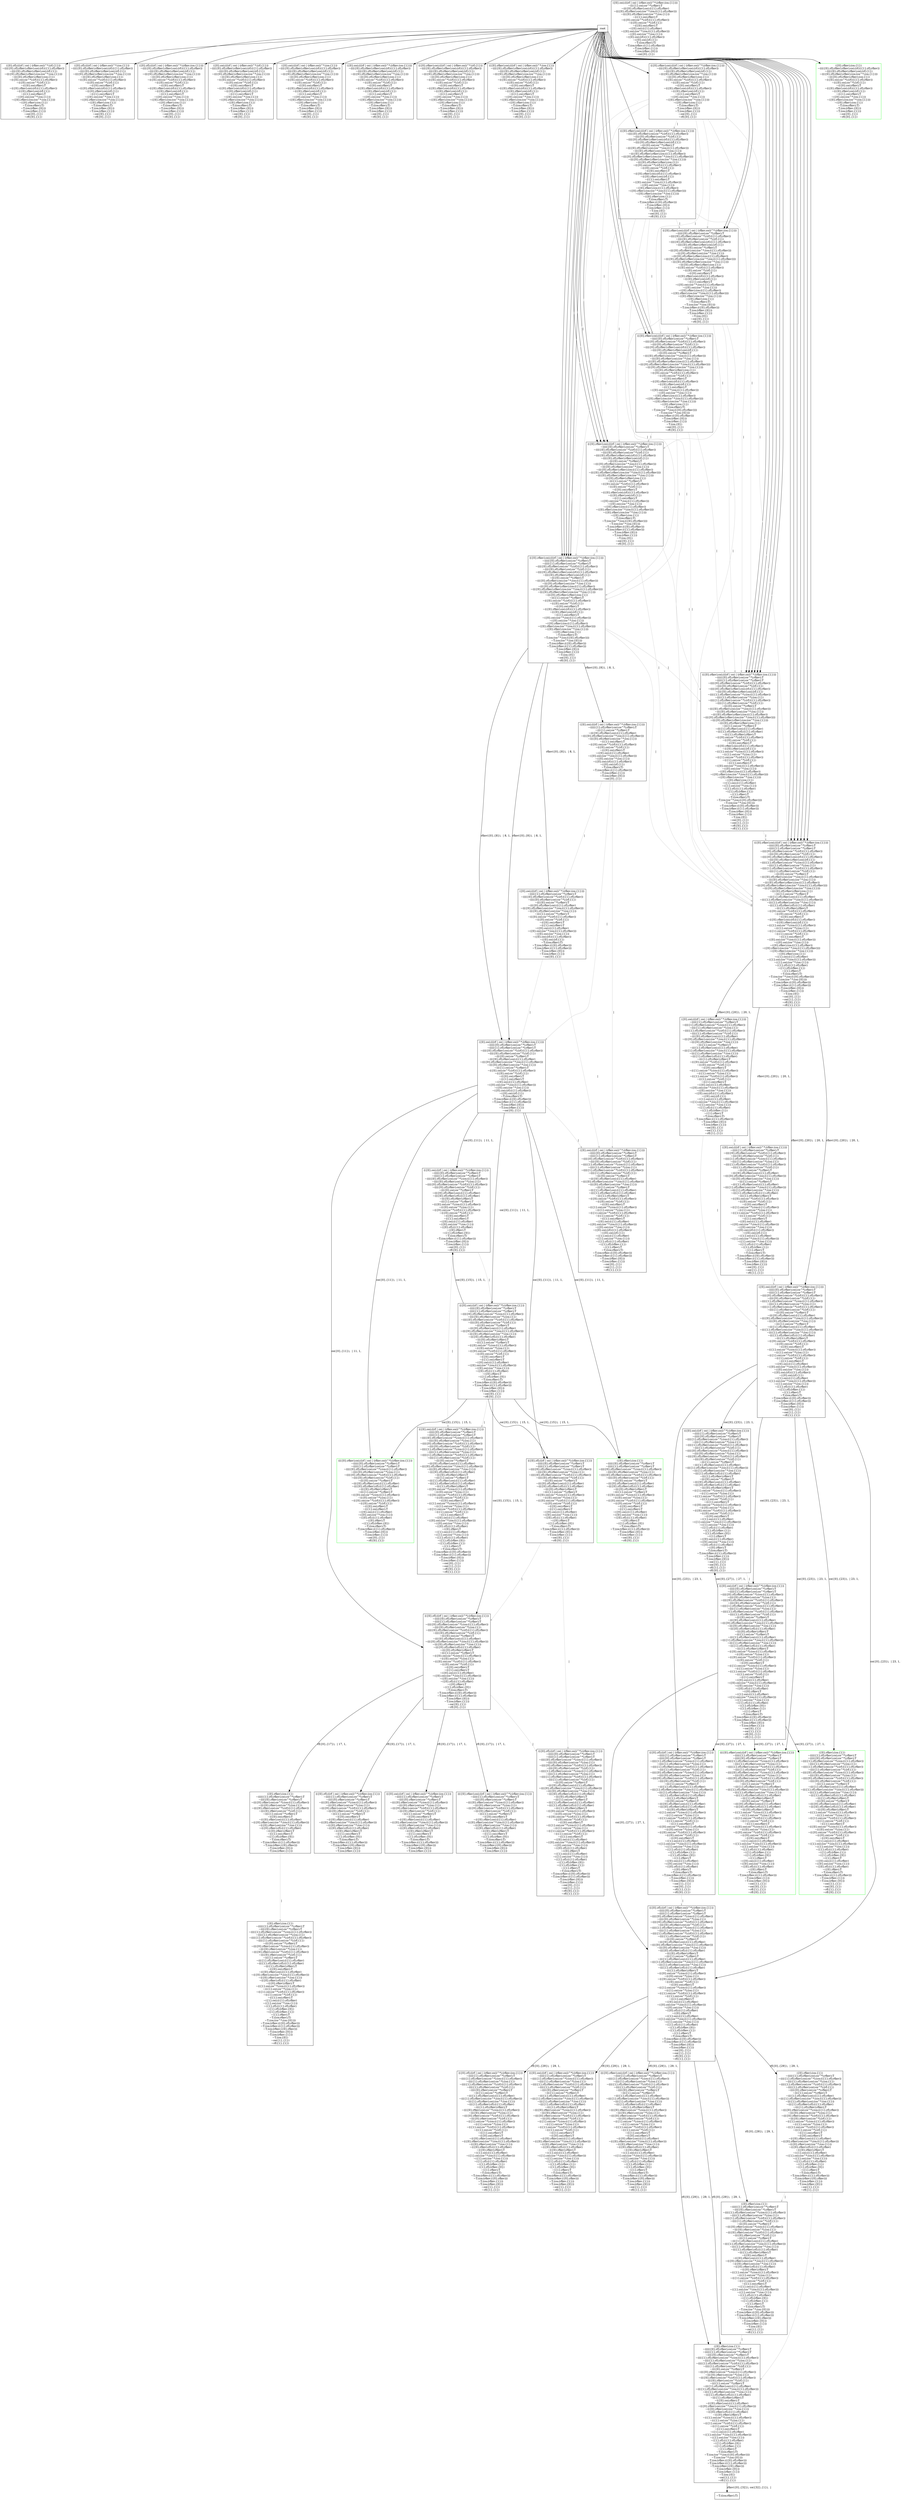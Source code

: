 digraph {
node[shape="box"]
N0x129fafdd0[tooltip="10426946034934437354

", label="({0};rf);(((rf | co) | (rfinv;co))^*;(rf;{1}))
~(((({0};rf);rfinv);rfinv);co);(rf;(({1};rf);rfinv))
~(((({0};rf);rfinv);rfinv);co);(rf;{1})
~((({0};rf);rfinv);rfinv);(co;(co^*;(co;{1})))
~((({0};rf);rfinv);rfinv);(co;{1})
~(({0};co);co^*);(rf;(({1};rf);rfinv))
~(({0};co);co^*);(rf;{1})
~(({0};co);rfinv);T
~(({0};rfinv);co);(rf;(({1};rf);rfinv))
~(({0};rfinv);co);(rf;{1})
~(({1};co);rfinv);T
~({0};co);(co^*;(co;{1}))
~({0};rfinv);(co;(co^*;(co;{1})))
~({0};rfinv);(co;{1})
~T;((co;rfinv);T)
~T;(co;(rfinv;{0}))
~T;(co;(rfinv;{1}))
~co({0},{1})
~rf({0},{1})
"];
root -> N0x129fafdd0;
N0x129ff21c0[tooltip="13338954748672128454

", label="({0};rf);(((rf | co) | (rfinv;co))^*;(co;{1}))
~(((({0};rf);rfinv);rfinv);co);(rf;(({1};rf);rfinv))
~(((({0};rf);rfinv);rfinv);co);(rf;{1})
~((({0};rf);rfinv);rfinv);(co;(co^*;(co;{1})))
~((({0};rf);rfinv);rfinv);(co;{1})
~(({0};co);co^*);(rf;(({1};rf);rfinv))
~(({0};co);co^*);(rf;{1})
~(({0};co);rfinv);T
~(({0};rfinv);co);(rf;(({1};rf);rfinv))
~(({0};rfinv);co);(rf;{1})
~(({1};co);rfinv);T
~({0};co);(co^*;(co;{1}))
~({0};rfinv);(co;(co^*;(co;{1})))
~({0};rfinv);(co;{1})
~T;((co;rfinv);T)
~T;(co;(rfinv;{0}))
~T;(co;(rfinv;{1}))
~co({0},{1})
~rf({0},{1})
"];
root -> N0x129ff21c0;
N0x129fb0020[tooltip="1552923814390460702

", label="({0};rf);(((rf | co) | (rfinv;co))^*;(rfinv;(co;{1})))
~(((({0};rf);rfinv);rfinv);co);(rf;(({1};rf);rfinv))
~(((({0};rf);rfinv);rfinv);co);(rf;{1})
~((({0};rf);rfinv);rfinv);(co;(co^*;(co;{1})))
~((({0};rf);rfinv);rfinv);(co;{1})
~(({0};co);co^*);(rf;(({1};rf);rfinv))
~(({0};co);co^*);(rf;{1})
~(({0};co);rfinv);T
~(({0};rfinv);co);(rf;(({1};rf);rfinv))
~(({0};rfinv);co);(rf;{1})
~(({1};co);rfinv);T
~({0};co);(co^*;(co;{1}))
~({0};rfinv);(co;(co^*;(co;{1})))
~({0};rfinv);(co;{1})
~T;((co;rfinv);T)
~T;(co;(rfinv;{0}))
~T;(co;(rfinv;{1}))
~co({0},{1})
~rf({0},{1})
"];
root -> N0x129fb0020;
N0x129fd8930[tooltip="6637213619663556261

", label="({0};co);(((rf | co) | (rfinv;co))^*;(rf;{1}))
~(((({0};rf);rfinv);rfinv);co);(rf;(({1};rf);rfinv))
~(((({0};rf);rfinv);rfinv);co);(rf;{1})
~((({0};rf);rfinv);rfinv);(co;(co^*;(co;{1})))
~((({0};rf);rfinv);rfinv);(co;{1})
~(({0};co);co^*);(rf;(({1};rf);rfinv))
~(({0};co);co^*);(rf;{1})
~(({0};co);rfinv);T
~(({0};rfinv);co);(rf;(({1};rf);rfinv))
~(({0};rfinv);co);(rf;{1})
~(({1};co);rfinv);T
~({0};co);(co^*;(co;{1}))
~({0};rfinv);(co;(co^*;(co;{1})))
~({0};rfinv);(co;{1})
~T;((co;rfinv);T)
~T;(co;(rfinv;{0}))
~T;(co;(rfinv;{1}))
~co({0},{1})
~rf({0},{1})
"];
root -> N0x129fd8930;
N0x129fd1620[tooltip="5018624416075743133

", label="({0};co);(((rf | co) | (rfinv;co))^*;(co;{1}))
~(((({0};rf);rfinv);rfinv);co);(rf;(({1};rf);rfinv))
~(((({0};rf);rfinv);rfinv);co);(rf;{1})
~((({0};rf);rfinv);rfinv);(co;(co^*;(co;{1})))
~((({0};rf);rfinv);rfinv);(co;{1})
~(({0};co);co^*);(rf;(({1};rf);rfinv))
~(({0};co);co^*);(rf;{1})
~(({0};co);rfinv);T
~(({0};rfinv);co);(rf;(({1};rf);rfinv))
~(({0};rfinv);co);(rf;{1})
~(({1};co);rfinv);T
~({0};co);(co^*;(co;{1}))
~({0};rfinv);(co;(co^*;(co;{1})))
~({0};rfinv);(co;{1})
~T;((co;rfinv);T)
~T;(co;(rfinv;{0}))
~T;(co;(rfinv;{1}))
~co({0},{1})
~rf({0},{1})
"];
root -> N0x129fd1620;
N0x129fe9480[tooltip="4990901183704520101

", label="({0};co);(((rf | co) | (rfinv;co))^*;(rfinv;(co;{1})))
~(((({0};rf);rfinv);rfinv);co);(rf;(({1};rf);rfinv))
~(((({0};rf);rfinv);rfinv);co);(rf;{1})
~((({0};rf);rfinv);rfinv);(co;(co^*;(co;{1})))
~((({0};rf);rfinv);rfinv);(co;{1})
~(({0};co);co^*);(rf;(({1};rf);rfinv))
~(({0};co);co^*);(rf;{1})
~(({0};co);rfinv);T
~(({0};rfinv);co);(rf;(({1};rf);rfinv))
~(({0};rfinv);co);(rf;{1})
~(({1};co);rfinv);T
~({0};co);(co^*;(co;{1}))
~({0};rfinv);(co;(co^*;(co;{1})))
~({0};rfinv);(co;{1})
~T;((co;rfinv);T)
~T;(co;(rfinv;{0}))
~T;(co;(rfinv;{1}))
~co({0},{1})
~rf({0},{1})
"];
root -> N0x129fe9480;
N0x129fafc00[tooltip="2286924722153662978

", label="(({0};rfinv);co);(((rf | co) | (rfinv;co))^*;(rf;{1}))
~(((({0};rf);rfinv);rfinv);co);(rf;(({1};rf);rfinv))
~(((({0};rf);rfinv);rfinv);co);(rf;{1})
~((({0};rf);rfinv);rfinv);(co;(co^*;(co;{1})))
~((({0};rf);rfinv);rfinv);(co;{1})
~(({0};co);co^*);(rf;(({1};rf);rfinv))
~(({0};co);co^*);(rf;{1})
~(({0};co);rfinv);T
~(({0};rfinv);co);(rf;(({1};rf);rfinv))
~(({0};rfinv);co);(rf;{1})
~(({1};co);rfinv);T
~({0};co);(co^*;(co;{1}))
~({0};rfinv);(co;(co^*;(co;{1})))
~({0};rfinv);(co;{1})
~T;((co;rfinv);T)
~T;(co;(rfinv;{0}))
~T;(co;(rfinv;{1}))
~co({0},{1})
~rf({0},{1})
"];
root -> N0x129fafc00;
N0x129fc9190[tooltip="7565490277652123314

", label="(({0};rfinv);co);(((rf | co) | (rfinv;co))^*;(co;{1}))
~(((({0};rf);rfinv);rfinv);co);(rf;(({1};rf);rfinv))
~(((({0};rf);rfinv);rfinv);co);(rf;{1})
~((({0};rf);rfinv);rfinv);(co;(co^*;(co;{1})))
~((({0};rf);rfinv);rfinv);(co;{1})
~(({0};co);co^*);(rf;(({1};rf);rfinv))
~(({0};co);co^*);(rf;{1})
~(({0};co);rfinv);T
~(({0};rfinv);co);(rf;(({1};rf);rfinv))
~(({0};rfinv);co);(rf;{1})
~(({1};co);rfinv);T
~({0};co);(co^*;(co;{1}))
~({0};rfinv);(co;(co^*;(co;{1})))
~({0};rfinv);(co;{1})
~T;((co;rfinv);T)
~T;(co;(rfinv;{0}))
~T;(co;(rfinv;{1}))
~co({0},{1})
~rf({0},{1})
"];
root -> N0x129fc9190;
N0x129fd1980[tooltip="5636190180244490403

", label="(({0};rfinv);co);(((rf | co) | (rfinv;co))^*;(rfinv;(co;{1})))
~(((({0};rf);rfinv);rfinv);co);(rf;(({1};rf);rfinv))
~(((({0};rf);rfinv);rfinv);co);(rf;{1})
~((({0};rf);rfinv);rfinv);(co;(co^*;(co;{1})))
~((({0};rf);rfinv);rfinv);(co;{1})
~(({0};co);co^*);(rf;(({1};rf);rfinv))
~(({0};co);co^*);(rf;{1})
~(({0};co);rfinv);T
~(({0};rfinv);co);(rf;(({1};rf);rfinv))
~(({0};rfinv);co);(rf;{1})
~(({1};co);rfinv);T
~({0};co);(co^*;(co;{1}))
~({0};rfinv);(co;(co^*;(co;{1})))
~({0};rfinv);(co;{1})
~T;((co;rfinv);T)
~T;(co;(rfinv;{0}))
~T;(co;(rfinv;{1}))
~co({0},{1})
~rf({0},{1})
"];
N0x129fd1980 -> N0x12b024cf0[color="grey", label =" | 
"];
N0x129fd1980 -> N0x129e28630[color="grey", label =" | 
"];
N0x129fd1980 -> N0x129e203b0[color="grey", label =" | 
"];
N0x129fd1980 -> N0x129e720a0[color="grey", label =" | 
"];
N0x129fd1980 -> N0x129f81c80[color="grey", label =" | 
"];
N0x129fd1980 -> N0x12b39de60[color="grey", label =" | 
"];
N0x129fd1980 -> N0x12b25cb40[color="grey", label =" | 
"];
N0x12b024cf0[tooltip="1950027530575214153

", label="(({0};rfinv);co);(((rf | co) | (rfinv;co))^*;(rfinv;(co;{1})))
~(((({0};rf);rfinv);co);co^*);(rf;(({1};rf);rfinv))
~(((({0};rf);rfinv);co);co^*);(rf;{1})
~(((({0};rf);rfinv);rfinv);co);(rf;(({1};rf);rfinv))
~(((({0};rf);rfinv);rfinv);co);(rf;{1})
~((({0};co);co^*);rfinv);T
~((({0};rf);rfinv);co);(co^*;(co;(({1};rf);rfinv)))
~((({0};rf);rfinv);co);(co^*;(co;{1}))
~((({0};rf);rfinv);rfinv);(co;(({1};rf);rfinv))
~((({0};rf);rfinv);rfinv);(co;(co^*;(co;(({1};rf);rfinv))))
~((({0};rf);rfinv);rfinv);(co;(co^*;(co;{1})))
~((({0};rf);rfinv);rfinv);(co;{1})
~(({0};co);co^*);(rf;(({1};rf);rfinv))
~(({0};co);co^*);(rf;{1})
~(({0};co);rfinv);T
~(({0};rfinv);co);(rf;(({1};rf);rfinv))
~(({0};rfinv);co);(rf;{1})
~(({1};co);rfinv);T
~({0};co);(co^*;(co;(({1};rf);rfinv)))
~({0};co);(co^*;(co;{1}))
~({0};rfinv);(co;(({1};rf);rfinv))
~({0};rfinv);(co;(co^*;(co;(({1};rf);rfinv))))
~({0};rfinv);(co;(co^*;(co;{1})))
~({0};rfinv);(co;{1})
~T;((co;rfinv);T)
~T;(co;(rfinv;(({0};rf);rfinv)))
~T;(co;(rfinv;{0}))
~T;(co;(rfinv;{1}))
~T;(co;{0})
~co({0},{1})
~rf({0},{1})
"];
N0x12b024cf0 -> N0x129e28630[color="grey", label =" | 
"];
N0x12b024cf0 -> N0x129e203b0[color="grey", label =" | 
"];
N0x12b024cf0 -> N0x129e720a0[color="grey", label =" | 
"];
N0x12b024cf0 -> N0x129f81c80[color="grey", label =" | 
"];
N0x12b024cf0 -> N0x12b39de60[color="grey", label =" | 
"];
N0x12b024cf0 -> N0x12b25cb40[color="grey", label =" | 
"];
N0x129e28630[tooltip="3758905742211881365

", label="(({0};rfinv);co);(((rf | co) | (rfinv;co))^*;(rfinv;(co;{1})))
~((((({0};rf);rfinv);co);co^*);rfinv);T
~(((({0};rf);rfinv);co);co^*);(rf;(({1};rf);rfinv))
~(((({0};rf);rfinv);co);co^*);(rf;{1})
~(((({0};rf);rfinv);rfinv);co);(rf;(({1};rf);rfinv))
~(((({0};rf);rfinv);rfinv);co);(rf;{1})
~((({0};co);co^*);rfinv);T
~((({0};rf);rfinv);co);(co^*;(co;(({1};rf);rfinv)))
~((({0};rf);rfinv);co);(co^*;(co;{1}))
~((({0};rf);rfinv);rfinv);(co;(({1};rf);rfinv))
~((({0};rf);rfinv);rfinv);(co;(co^*;(co;(({1};rf);rfinv))))
~((({0};rf);rfinv);rfinv);(co;(co^*;(co;{1})))
~((({0};rf);rfinv);rfinv);(co;{1})
~(({0};co);co^*);(rf;(({1};rf);rfinv))
~(({0};co);co^*);(rf;{1})
~(({0};co);rfinv);T
~(({0};rfinv);co);(rf;(({1};rf);rfinv))
~(({0};rfinv);co);(rf;{1})
~(({1};co);rfinv);T
~({0};co);(co^*;(co;(({1};rf);rfinv)))
~({0};co);(co^*;(co;{1}))
~({0};rfinv);(co;(({1};rf);rfinv))
~({0};rfinv);(co;(co^*;(co;(({1};rf);rfinv))))
~({0};rfinv);(co;(co^*;(co;{1})))
~({0};rfinv);(co;{1})
~T;((co;rfinv);T)
~T;(co;(co^*;(co;{0})))
~T;(co;(rfinv;(({0};rf);rfinv)))
~T;(co;(rfinv;{0}))
~T;(co;(rfinv;{1}))
~T;(co;{0})
~co({0},{1})
~rf({0},{1})
"];
N0x129e28630 -> N0x129e203b0[color="grey", label =" | 
"];
N0x129e28630 -> N0x129e720a0[color="grey", label =" | 
"];
N0x129e28630 -> N0x129f81c80[color="grey", label =" | 
"];
N0x129e28630 -> N0x12b39de60[color="grey", label =" | 
"];
N0x129e28630 -> N0x12b25cb40[color="grey", label =" | 
"];
N0x129e203b0[tooltip="6877307959663756753

", label="(({0};rfinv);co);(((rf | co) | (rfinv;co))^*;(rfinv;(co;{1})))
~((((({0};rf);rfinv);co);co^*);rfinv);T
~(((({0};rf);rfinv);co);co^*);(rf;(({1};rf);rfinv))
~(((({0};rf);rfinv);co);co^*);(rf;{1})
~(((({0};rf);rfinv);rfinv);co);(rf;(({1};rf);rfinv))
~(((({0};rf);rfinv);rfinv);co);(rf;{1})
~((({0};co);co^*);rfinv);T
~((({0};rf);rfinv);co);(co^*;(co;(({1};rf);rfinv)))
~((({0};rf);rfinv);co);(co^*;(co;{1}))
~((({0};rf);rfinv);rfinv);(co;(({1};rf);rfinv))
~((({0};rf);rfinv);rfinv);(co;(co^*;(co;(({1};rf);rfinv))))
~((({0};rf);rfinv);rfinv);(co;(co^*;(co;{1})))
~((({0};rf);rfinv);rfinv);(co;{1})
~(({0};co);co^*);(rf;(({1};rf);rfinv))
~(({0};co);co^*);(rf;{1})
~(({0};co);rfinv);T
~(({0};rfinv);co);(rf;(({1};rf);rfinv))
~(({0};rfinv);co);(rf;{1})
~(({1};co);rfinv);T
~({0};co);(co^*;(co;(({1};rf);rfinv)))
~({0};co);(co^*;(co;{1}))
~({0};rfinv);(co;(({1};rf);rfinv))
~({0};rfinv);(co;(co^*;(co;(({1};rf);rfinv))))
~({0};rfinv);(co;(co^*;(co;{1})))
~({0};rfinv);(co;{1})
~T;((co;rfinv);T)
~T;(co;(co^*;(co;(({0};rf);rfinv))))
~T;(co;(co^*;(co;{0})))
~T;(co;(rfinv;(({0};rf);rfinv)))
~T;(co;(rfinv;{0}))
~T;(co;(rfinv;{1}))
~T;(co;{0})
~co({0},{1})
~rf({0},{1})
"];
N0x129e203b0 -> N0x129e720a0[color="grey", label =" | 
"];
N0x129e203b0 -> N0x129f81c80[color="grey", label =" | 
"];
N0x129e203b0 -> N0x12b39de60[color="grey", label =" | 
"];
N0x129e203b0 -> N0x12b25cb40[color="grey", label =" | 
"];
N0x129e720a0[tooltip="1568600388483955340

", label="(({0};rfinv);co);(((rf | co) | (rfinv;co))^*;(rfinv;(co;{1})))
~((((({0};rf);rfinv);co);co^*);rfinv);T
~(((({0};rf);rfinv);co);co^*);(rf;(({1};rf);rfinv))
~(((({0};rf);rfinv);co);co^*);(rf;{1})
~(((({0};rf);rfinv);rfinv);co);(rf;(({1};rf);rfinv))
~(((({0};rf);rfinv);rfinv);co);(rf;{1})
~((({0};co);co^*);rfinv);T
~((({0};rf);rfinv);co);(co^*;(co;(({1};rf);rfinv)))
~((({0};rf);rfinv);co);(co^*;(co;{1}))
~((({0};rf);rfinv);rfinv);(co;(({1};rf);rfinv))
~((({0};rf);rfinv);rfinv);(co;(co^*;(co;(({1};rf);rfinv))))
~((({0};rf);rfinv);rfinv);(co;(co^*;(co;{1})))
~((({0};rf);rfinv);rfinv);(co;{1})
~((({1};co);co^*);rfinv);T
~(({0};co);co^*);(rf;(({1};rf);rfinv))
~(({0};co);co^*);(rf;{1})
~(({0};co);rfinv);T
~(({0};rfinv);co);(rf;(({1};rf);rfinv))
~(({0};rfinv);co);(rf;{1})
~(({1};co);rfinv);T
~({0};co);(co^*;(co;(({1};rf);rfinv)))
~({0};co);(co^*;(co;{1}))
~({0};rfinv);(co;(({1};rf);rfinv))
~({0};rfinv);(co;(co^*;(co;(({1};rf);rfinv))))
~({0};rfinv);(co;(co^*;(co;{1})))
~({0};rfinv);(co;{1})
~T;((co;rfinv);T)
~T;(co;(co^*;(co;(({0};rf);rfinv))))
~T;(co;(co^*;(co;{0})))
~T;(co;(rfinv;(({0};rf);rfinv)))
~T;(co;(rfinv;(({1};rf);rfinv)))
~T;(co;(rfinv;{0}))
~T;(co;(rfinv;{1}))
~T;(co;{0})
~co({0},{1})
~rf({0},{1})
"];
N0x129e720a0 -> N0x129f81c80[color="grey", label =" | 
"];
N0x129e720a0 -> N0x12b39de60[color="grey", label =" | 
"];
N0x129e720a0 -> N0x12b25cb40[color="grey", label =" | 
"];
N0x129f81c80[tooltip="7122819592733335853

", label="(({0};rfinv);co);(((rf | co) | (rfinv;co))^*;(rfinv;(co;{1})))
~((((({0};rf);rfinv);co);co^*);rfinv);T
~((((({1};rf);rfinv);co);co^*);rfinv);T
~(((({0};rf);rfinv);co);co^*);(rf;(({1};rf);rfinv))
~(((({0};rf);rfinv);co);co^*);(rf;{1})
~(((({0};rf);rfinv);rfinv);co);(rf;(({1};rf);rfinv))
~(((({0};rf);rfinv);rfinv);co);(rf;{1})
~((({0};co);co^*);rfinv);T
~((({0};rf);rfinv);co);(co^*;(co;(({1};rf);rfinv)))
~((({0};rf);rfinv);co);(co^*;(co;{1}))
~((({0};rf);rfinv);rfinv);(co;(({1};rf);rfinv))
~((({0};rf);rfinv);rfinv);(co;(co^*;(co;(({1};rf);rfinv))))
~((({0};rf);rfinv);rfinv);(co;(co^*;(co;{1})))
~((({0};rf);rfinv);rfinv);(co;{1})
~((({1};co);co^*);rfinv);T
~(({0};co);co^*);(rf;(({1};rf);rfinv))
~(({0};co);co^*);(rf;{1})
~(({0};co);rfinv);T
~(({0};rfinv);co);(rf;(({1};rf);rfinv))
~(({0};rfinv);co);(rf;{1})
~(({1};co);rfinv);T
~({0};co);(co^*;(co;(({1};rf);rfinv)))
~({0};co);(co^*;(co;{1}))
~({0};rfinv);(co;(({1};rf);rfinv))
~({0};rfinv);(co;(co^*;(co;(({1};rf);rfinv))))
~({0};rfinv);(co;(co^*;(co;{1})))
~({0};rfinv);(co;{1})
~T;((co;rfinv);T)
~T;(co;(co^*;(co;(({0};rf);rfinv))))
~T;(co;(co^*;(co;{0})))
~T;(co;(rfinv;(({0};rf);rfinv)))
~T;(co;(rfinv;(({1};rf);rfinv)))
~T;(co;(rfinv;{0}))
~T;(co;(rfinv;{1}))
~T;(co;{0})
~co({0},{1})
~rf({0},{1})
"];
N0x129f81c80 -> N0x129f5a380[label ="rfinv({0},{8}),  | 8, 1, 
"];
N0x129f81c80 -> N0x12b114bf0[label ="rfinv({0},{8}),  | 8, 1, 
"];
N0x129f81c80 -> N0x129f652e0[label ="rfinv({0},{8}),  | 8, 1, 
"];
N0x129f81c80 -> N0x129f652e0[label ="rfinv({0},{8}),  | 8, 1, 
"];
N0x129f81c80 -> N0x12b39de60[color="grey", label =" | 
"];
N0x129f81c80 -> N0x12b25cb40[color="grey", label =" | 
"];
N0x129f5a380[tooltip="464495110420805

", label="({0};co);(((rf | co) | (rfinv;co))^*;(rfinv;(co;{1})))
~((((({1};rf);rfinv);co);co^*);rfinv);T
~((({1};co);co^*);rfinv);T
~((({0};rf);rfinv);co);(({1};rf);rfinv)
~((({0};rf);rfinv);co);(co^*;(co;(({1};rf);rfinv)))
~((({0};rf);rfinv);co);(co^*;(co;{1}))
~(({1};co);rfinv);T
~(({0};co);co^*);(rf;(({1};rf);rfinv))
~(({0};co);co^*);(rf;{1})
~(({0};co);rfinv);T
~({0};co);(({1};rf);rfinv)
~({0};co);(co^*;(co;(({1};rf);rfinv)))
~({0};co);(co^*;(co;{1}))
~({0};co);(rf;(({1};rf);rfinv))
~({0};co);(rf;{1})
~T;((co;rfinv);T)
~T;(co;(rfinv;(({1};rf);rfinv)))
~T;(co;(rfinv;{1}))
~T;(co;(rfinv;{0}))
~co({0},{1})
"];
N0x129f5a380 -> N0x12b114bf0[color="grey", label =" | 
"];
N0x129f5a380 -> N0x129f652e0[color="grey", label =" | 
"];
N0x129f5a380 -> N0x12b36ade0[color="grey", label =" | 
"];
N0x12b114bf0[tooltip="13601104384346519403

", label="({0};co);(((rf | co) | (rfinv;co))^*;(rfinv;(co;{1})))
~((((({1};rf);rfinv);co);co^*);rfinv);T
~(((({0};rf);rfinv);co);co^*);(rf;(({1};rf);rfinv))
~(((({0};rf);rfinv);co);co^*);(rf;{1})
~((({0};co);co^*);rfinv);T
~((({0};rf);rfinv);co);(({1};rf);rfinv)
~((({0};rf);rfinv);co);(co^*;(co;(({1};rf);rfinv)))
~((({0};rf);rfinv);co);(co^*;(co;{1}))
~((({1};co);co^*);rfinv);T
~(({0};co);co^*);(rf;(({1};rf);rfinv))
~(({0};co);co^*);(rf;{1})
~(({0};co);rfinv);T
~(({1};co);rfinv);T
~({0};co);(({1};rf);rfinv)
~({0};co);(co^*;(co;(({1};rf);rfinv)))
~({0};co);(co^*;(co;{1}))
~({0};co);(rf;(({1};rf);rfinv))
~({0};co);(rf;{1})
~T;((co;rfinv);T)
~T;(co;(rfinv;(({0};rf);rfinv)))
~T;(co;(rfinv;(({1};rf);rfinv)))
~T;(co;(rfinv;{0}))
~T;(co;(rfinv;{1}))
~co({0},{1})
"];
N0x12b114bf0 -> N0x129f652e0[color="grey", label =" | 
"];
N0x12b114bf0 -> N0x12b36ade0[color="grey", label =" | 
"];
N0x129f652e0[tooltip="17120591615153279147

", label="({0};co);(((rf | co) | (rfinv;co))^*;(rfinv;(co;{1})))
~((((({0};rf);rfinv);co);co^*);rfinv);T
~((((({1};rf);rfinv);co);co^*);rfinv);T
~(((({0};rf);rfinv);co);co^*);(rf;(({1};rf);rfinv))
~(((({0};rf);rfinv);co);co^*);(rf;{1})
~((({0};co);co^*);rfinv);T
~((({0};rf);rfinv);co);(({1};rf);rfinv)
~((({0};rf);rfinv);co);(co^*;(co;(({1};rf);rfinv)))
~((({0};rf);rfinv);co);(co^*;(co;{1}))
~((({1};co);co^*);rfinv);T
~(({0};co);co^*);(rf;(({1};rf);rfinv))
~(({0};co);co^*);(rf;{1})
~(({0};co);rfinv);T
~(({1};co);rfinv);T
~({0};co);(({1};rf);rfinv)
~({0};co);(co^*;(co;(({1};rf);rfinv)))
~({0};co);(co^*;(co;{1}))
~({0};co);(rf;(({1};rf);rfinv))
~({0};co);(rf;{1})
~T;((co;rfinv);T)
~T;(co;(rfinv;(({0};rf);rfinv)))
~T;(co;(rfinv;(({1};rf);rfinv)))
~T;(co;(rfinv;{0}))
~T;(co;(rfinv;{1}))
~co({0},{1})
"];
N0x129f652e0 -> N0x129f7b5e0[label ="co({0},{11}),  | 11, 1, 
"];
N0x129f652e0 -> N0x129fd7520[label ="co({0},{11}),  | 11, 1, 
"];
N0x129f652e0 -> N0x129f7dca0[label ="co({0},{11}),  | 11, 1, 
"];
N0x129f652e0 -> N0x129f7fa00[label ="co({0},{11}),  | 11, 1, 
"];
N0x129f652e0 -> N0x129e58a80[label ="co({0},{11}),  | 11, 1, 
"];
N0x129f652e0 -> N0x129e27aa0[label ="co({0},{11}),  | 11, 1, 
"];
N0x129f652e0 -> N0x12b36ade0[color="grey", label =" | 
"];
N0x129f7b5e0[tooltip="3279801255195371654

", label="(({0};rf);((rf | co) | (rfinv;co))^*);(rfinv;(co;{1}))
~((((({0};rf);rfinv);co);co^*);rfinv);T
~((((({1};rf);rfinv);co);co^*);rfinv);T
~(((({0};rf);rfinv);co);co^*);(co;(({1};rf);rfinv))
~(((({0};rf);rfinv);co);co^*);(co;{1})
~(((({0};rf);rfinv);co);co^*);(rf;(({1};rf);rfinv))
~(((({0};rf);rfinv);co);co^*);(rf;{1})
~((({0};co);co^*);rfinv);T
~((({0};rf);rfinv);co);(({1};rf);rfinv)
~((({0};rf);rfinv);rf);(({1};rf);rfinv)
~((({0};rf);rfinv);rfinv);T
~((({1};co);co^*);rfinv);T
~(({0};co);co^*);(co;(({1};rf);rfinv))
~(({0};co);co^*);(co;{1})
~(({0};co);co^*);(rf;(({1};rf);rfinv))
~(({0};co);co^*);(rf;{1})
~(({0};co);rfinv);T
~(({1};co);rfinv);T
~({0};co);(({1};rf);rfinv)
~({0};co);(co^*;(co;{1}))
~({0};rf);(({1};rf);rfinv)
~({0};rfinv);T
~({1};rf);(rfinv;{0})
~T;((co;rfinv);T)
~T;(co;(rfinv;(({1};rf);rfinv)))
~T;(co;(rfinv;{0}))
~T;(co;(rfinv;{1}))
~co({0},{1})
~rf({0},{1})
"];
N0x129f7b5e0 -> N0x129e27aa0[color="grey", label =" | 
"];
N0x129f7b5e0 -> N0x129f7d2e0[color="grey", label =" | 
"];
N0x129e27aa0[tooltip="5344940342523583599

", label="(({0};rf);((rf | co) | (rfinv;co))^*);(rfinv;(co;{1}))
~((((({0};rf);rfinv);co);co^*);rfinv);T
~((((({1};rf);rfinv);co);co^*);rfinv);T
~(((({0};rf);rfinv);co);co^*);(co;(({1};rf);rfinv))
~(((({0};rf);rfinv);co);co^*);(co;{1})
~(((({0};rf);rfinv);co);co^*);(rf;(({1};rf);rfinv))
~(((({0};rf);rfinv);co);co^*);(rf;{1})
~((({0};co);co^*);rfinv);T
~((({0};rf);rfinv);co);(({1};rf);rfinv)
~((({0};rf);rfinv);co);(co^*;(co;(({1};rf);rfinv)))
~((({0};rf);rfinv);co);(co^*;(co;{1}))
~((({0};rf);rfinv);rf);(({1};rf);rfinv)
~((({0};rf);rfinv);rfinv);T
~((({1};co);co^*);rfinv);T
~(({0};co);co^*);(co;(({1};rf);rfinv))
~(({0};co);co^*);(co;{1})
~(({0};co);co^*);(rf;(({1};rf);rfinv))
~(({0};co);co^*);(rf;{1})
~(({0};co);rfinv);T
~(({1};co);rfinv);T
~({0};co);(({1};rf);rfinv)
~({0};co);(co^*;(co;(({1};rf);rfinv)))
~({0};co);(co^*;(co;{1}))
~({0};rf);(({1};rf);rfinv)
~({0};rfinv);T
~({1};rf);(rfinv;{0})
~T;((co;rfinv);T)
~T;(co;(rfinv;(({0};rf);rfinv)))
~T;(co;(rfinv;(({1};rf);rfinv)))
~T;(co;(rfinv;{0}))
~T;(co;(rfinv;{1}))
~co({0},{1})
~rf({0},{1})
"];
N0x129e27aa0 -> N0x129e88450[label ="rf({0},{17}),  | 17, 1, 
"];
N0x129e27aa0 -> N0x129ecd980[label ="rf({0},{17}),  | 17, 1, 
"];
N0x129e27aa0 -> N0x129e882e0[label ="rf({0},{17}),  | 17, 1, 
"];
N0x129e27aa0 -> N0x129e8d880[label ="rf({0},{17}),  | 17, 1, 
"];
N0x129e27aa0 -> N0x129f7d2e0[color="grey", label =" | 
"];
N0x129e88450[tooltip="15613887073783272075

", label="(({0};rf);((rf | co) | (rfinv;co))^*);(rfinv;(co;{1}))
~((((({1};rf);rfinv);co);co^*);rfinv);T
~(((({0};rfinv);co);co^*);rfinv);T
~((({0};rfinv);co);co^*);(co;(({1};rf);rfinv))
~((({0};rfinv);co);co^*);(co;{1})
~((({0};rfinv);co);co^*);(rf;(({1};rf);rfinv))
~((({0};rfinv);co);co^*);(rf;{1})
~((({1};co);co^*);rfinv);T
~(({0};co);rfinv);T
~(({0};rfinv);co);(({1};rf);rfinv)
~(({0};rfinv);co);(co^*;(co;(({1};rf);rfinv)))
~(({0};rfinv);co);(co^*;(co;{1}))
~(({0};rfinv);rf);(({1};rf);rfinv)
~(({0};rfinv);rfinv);T
~(({1};co);rfinv);T
~({1};rf);(rfinv;{0})
~T;((co;rfinv);T)
~T;(co;(rfinv;(({1};rf);rfinv)))
~T;(co;(rfinv;({0};rfinv)))
~T;(co;(rfinv;{0}))
~T;(co;(rfinv;{1}))
"];
N0x129ecd980[tooltip="843172831526266101

", label="(({0};co);((rf | co) | (rfinv;co))^*);(rfinv;(co;{1}))
~((((({1};rf);rfinv);co);co^*);rfinv);T
~(((({0};rfinv);co);co^*);rfinv);T
~((({0};rfinv);co);co^*);(co;(({1};rf);rfinv))
~((({0};rfinv);co);co^*);(co;{1})
~((({0};rfinv);co);co^*);(rf;(({1};rf);rfinv))
~((({0};rfinv);co);co^*);(rf;{1})
~((({1};co);co^*);rfinv);T
~(({0};co);rfinv);T
~(({0};rfinv);co);(({1};rf);rfinv)
~(({0};rfinv);co);(co^*;(co;(({1};rf);rfinv)))
~(({0};rfinv);co);(co^*;(co;{1}))
~(({0};rfinv);rf);(({1};rf);rfinv)
~(({0};rfinv);rfinv);T
~(({1};co);rfinv);T
~({1};rf);(rfinv;{0})
~T;((co;rfinv);T)
~T;(co;(rfinv;(({1};rf);rfinv)))
~T;(co;(rfinv;({0};rfinv)))
~T;(co;(rfinv;{0}))
~T;(co;(rfinv;{1}))
"];
N0x129e882e0[tooltip="15249380590852297525

", label="((({0};rfinv);co);((rf | co) | (rfinv;co))^*);(rfinv;(co;{1}))
~((((({1};rf);rfinv);co);co^*);rfinv);T
~(((({0};rfinv);co);co^*);rfinv);T
~((({0};rfinv);co);co^*);(co;(({1};rf);rfinv))
~((({0};rfinv);co);co^*);(co;{1})
~((({0};rfinv);co);co^*);(rf;(({1};rf);rfinv))
~((({0};rfinv);co);co^*);(rf;{1})
~((({1};co);co^*);rfinv);T
~(({0};co);rfinv);T
~(({0};rfinv);co);(({1};rf);rfinv)
~(({0};rfinv);co);(co^*;(co;(({1};rf);rfinv)))
~(({0};rfinv);co);(co^*;(co;{1}))
~(({0};rfinv);rf);(({1};rf);rfinv)
~(({0};rfinv);rfinv);T
~(({1};co);rfinv);T
~({1};rf);(rfinv;{0})
~T;((co;rfinv);T)
~T;(co;(rfinv;(({1};rf);rfinv)))
~T;(co;(rfinv;({0};rfinv)))
~T;(co;(rfinv;{0}))
~T;(co;(rfinv;{1}))
"];
N0x129e8d880[tooltip="11747631673042159236

", label="({0};rfinv);(co;{1})
~((((({1};rf);rfinv);co);co^*);rfinv);T
~(((({0};rfinv);co);co^*);rfinv);T
~((({0};rfinv);co);co^*);(co;(({1};rf);rfinv))
~((({0};rfinv);co);co^*);(co;{1})
~((({0};rfinv);co);co^*);(rf;(({1};rf);rfinv))
~((({0};rfinv);co);co^*);(rf;{1})
~((({1};co);co^*);rfinv);T
~(({0};co);rfinv);T
~(({0};rfinv);co);(({1};rf);rfinv)
~(({0};rfinv);co);(co^*;(co;(({1};rf);rfinv)))
~(({0};rfinv);co);(co^*;(co;{1}))
~(({0};rfinv);rf);(({1};rf);rfinv)
~(({0};rfinv);rfinv);T
~(({1};co);rfinv);T
~({1};rf);(rfinv;{0})
~T;((co;rfinv);T)
~T;(co;(rfinv;(({1};rf);rfinv)))
~T;(co;(rfinv;({0};rfinv)))
~T;(co;(rfinv;{0}))
~T;(co;(rfinv;{1}))
"];
N0x129e8d880 -> N0x129f5ab00[color="grey", label =" | 
"];
N0x129f5ab00[tooltip="5214218377211093186

", label="({0};rfinv);(co;{1})
~((((({1};rf);rfinv);co);co^*);rfinv);T
~(((({0};rfinv);co);co^*);rfinv);T
~(((({1};rf);rfinv);co);co^*);(co;(({1};rf);rfinv))
~(((({1};rf);rfinv);co);co^*);(co;{1})
~(((({1};rf);rfinv);co);co^*);(rf;(({1};rf);rfinv))
~(((({1};rf);rfinv);co);co^*);(rf;{1})
~((({0};co);co^*);rfinv);T
~((({0};rfinv);co);co^*);(co;(({1};rf);rfinv))
~((({0};rfinv);co);co^*);(co;{1})
~((({0};rfinv);co);co^*);(rf;(({1};rf);rfinv))
~((({0};rfinv);co);co^*);(rf;{1})
~((({1};co);co^*);rfinv);T
~((({1};rf);rfinv);co);(({1};rf);rfinv)
~((({1};rf);rfinv);rf);(({1};rf);rfinv)
~((({1};rf);rfinv);rfinv);T
~(({0};co);rfinv);T
~(({0};rfinv);co);(({1};rf);rfinv)
~(({0};rfinv);co);(co^*;(co;(({1};rf);rfinv)))
~(({0};rfinv);co);(co^*;(co;{1}))
~(({0};rfinv);rf);(({1};rf);rfinv)
~(({0};rfinv);rfinv);T
~(({1};co);co^*);(co;(({1};rf);rfinv))
~(({1};co);co^*);(co;{1})
~(({1};co);co^*);(rf;(({1};rf);rfinv))
~(({1};co);co^*);(rf;{1})
~(({1};co);rfinv);T
~({1};co);(({1};rf);rfinv)
~({1};co);(co^*;(co;{1}))
~({1};rf);(({1};rf);rfinv)
~({1};rf);(rfinv;{0})
~({1};rf);(rfinv;{1})
~({1};rfinv);T
~T;((co;rfinv);T)
~T;(co;(co^*;(co;{0})))
~T;(co;(rfinv;(({0};rf);rfinv)))
~T;(co;(rfinv;(({1};rf);rfinv)))
~T;(co;(rfinv;({0};rfinv)))
~T;(co;(rfinv;{0}))
~T;(co;(rfinv;{1}))
~T;(co;{0})
~co({1},{1})
~rf({1},{1})
"];
N0x129f7d2e0[tooltip="1057144048940432307

", label="(({0};rf);((rf | co) | (rfinv;co))^*);(rfinv;(co;{1}))
~((((({0};rf);rfinv);co);co^*);rfinv);T
~((((({1};rf);rfinv);co);co^*);rfinv);T
~(((({0};rf);rfinv);co);co^*);(co;(({1};rf);rfinv))
~(((({0};rf);rfinv);co);co^*);(co;{1})
~(((({0};rf);rfinv);co);co^*);(rf;(({1};rf);rfinv))
~(((({0};rf);rfinv);co);co^*);(rf;{1})
~(((({1};rf);rfinv);co);co^*);(co;(({1};rf);rfinv))
~(((({1};rf);rfinv);co);co^*);(co;{1})
~(((({1};rf);rfinv);co);co^*);(rf;(({1};rf);rfinv))
~(((({1};rf);rfinv);co);co^*);(rf;{1})
~((({0};co);co^*);rfinv);T
~((({0};rf);rfinv);co);(({1};rf);rfinv)
~((({0};rf);rfinv);co);(co^*;(co;(({1};rf);rfinv)))
~((({0};rf);rfinv);co);(co^*;(co;{1}))
~((({0};rf);rfinv);rf);(({1};rf);rfinv)
~((({0};rf);rfinv);rfinv);T
~((({1};co);co^*);rfinv);T
~((({1};rf);rfinv);co);(({1};rf);rfinv)
~((({1};rf);rfinv);rf);(({1};rf);rfinv)
~((({1};rf);rfinv);rfinv);T
~(({0};co);co^*);(co;(({1};rf);rfinv))
~(({0};co);co^*);(co;{1})
~(({0};co);co^*);(rf;(({1};rf);rfinv))
~(({0};co);co^*);(rf;{1})
~(({0};co);rfinv);T
~(({1};co);co^*);(co;(({1};rf);rfinv))
~(({1};co);co^*);(co;{1})
~(({1};co);co^*);(rf;(({1};rf);rfinv))
~(({1};co);co^*);(rf;{1})
~(({1};co);rfinv);T
~({0};co);(({1};rf);rfinv)
~({0};co);(co^*;(co;(({1};rf);rfinv)))
~({0};co);(co^*;(co;{1}))
~({0};rf);(({1};rf);rfinv)
~({0};rfinv);T
~({1};co);(({1};rf);rfinv)
~({1};co);(co^*;(co;{1}))
~({1};rf);(({1};rf);rfinv)
~({1};rf);(rfinv;{0})
~({1};rf);(rfinv;{1})
~({1};rfinv);T
~T;((co;rfinv);T)
~T;(co;(rfinv;(({0};rf);rfinv)))
~T;(co;(rfinv;(({1};rf);rfinv)))
~T;(co;(rfinv;{0}))
~T;(co;(rfinv;{1}))
~co({0},{1})
~co({1},{1})
~rf({0},{1})
~rf({1},{1})
"];
N0x129fd7520[tooltip="8588237279009944308

", label="(({0};co);((rf | co) | (rfinv;co))^*);(rfinv;(co;{1}))
~((((({0};rf);rfinv);co);co^*);rfinv);T
~((((({1};rf);rfinv);co);co^*);rfinv);T
~(((({0};rf);rfinv);co);co^*);(co;(({1};rf);rfinv))
~(((({0};rf);rfinv);co);co^*);(co;{1})
~(((({0};rf);rfinv);co);co^*);(rf;(({1};rf);rfinv))
~(((({0};rf);rfinv);co);co^*);(rf;{1})
~((({0};co);co^*);rfinv);T
~((({0};rf);rfinv);co);(({1};rf);rfinv)
~((({0};rf);rfinv);rf);(({1};rf);rfinv)
~((({0};rf);rfinv);rfinv);T
~((({1};co);co^*);rfinv);T
~(({0};co);co^*);(co;(({1};rf);rfinv))
~(({0};co);co^*);(co;{1})
~(({0};co);co^*);(rf;(({1};rf);rfinv))
~(({0};co);co^*);(rf;{1})
~(({0};co);rfinv);T
~(({1};co);rfinv);T
~({0};co);(({1};rf);rfinv)
~({0};co);(co^*;(co;{1}))
~({0};rf);(({1};rf);rfinv)
~({0};rfinv);T
~({1};rf);(rfinv;{0})
~T;((co;rfinv);T)
~T;(co;(rfinv;(({1};rf);rfinv)))
~T;(co;(rfinv;{0}))
~T;(co;(rfinv;{1}))
~co({0},{1})
~rf({0},{1})
"];
N0x129fd7520 -> N0x129e58a80[color="grey", label =" | 
"];
N0x129fd7520 -> N0x12b325960[color="grey", label =" | 
"];
N0x129e58a80[tooltip="14577637057654145164

", label="(({0};co);((rf | co) | (rfinv;co))^*);(rfinv;(co;{1}))
~((((({0};rf);rfinv);co);co^*);rfinv);T
~((((({1};rf);rfinv);co);co^*);rfinv);T
~(((({0};rf);rfinv);co);co^*);(co;(({1};rf);rfinv))
~(((({0};rf);rfinv);co);co^*);(co;{1})
~(((({0};rf);rfinv);co);co^*);(rf;(({1};rf);rfinv))
~(((({0};rf);rfinv);co);co^*);(rf;{1})
~((({0};co);co^*);rfinv);T
~((({0};rf);rfinv);co);(({1};rf);rfinv)
~((({0};rf);rfinv);co);(co^*;(co;(({1};rf);rfinv)))
~((({0};rf);rfinv);co);(co^*;(co;{1}))
~((({0};rf);rfinv);rf);(({1};rf);rfinv)
~((({0};rf);rfinv);rfinv);T
~((({1};co);co^*);rfinv);T
~(({0};co);co^*);(co;(({1};rf);rfinv))
~(({0};co);co^*);(co;{1})
~(({0};co);co^*);(rf;(({1};rf);rfinv))
~(({0};co);co^*);(rf;{1})
~(({0};co);rfinv);T
~(({1};co);rfinv);T
~({0};co);(({1};rf);rfinv)
~({0};co);(co^*;(co;(({1};rf);rfinv)))
~({0};co);(co^*;(co;{1}))
~({0};rf);(({1};rf);rfinv)
~({0};rfinv);T
~({1};rf);(rfinv;{0})
~T;((co;rfinv);T)
~T;(co;(rfinv;(({0};rf);rfinv)))
~T;(co;(rfinv;(({1};rf);rfinv)))
~T;(co;(rfinv;{0}))
~T;(co;(rfinv;{1}))
~co({0},{1})
~rf({0},{1})
"];
N0x129e58a80 -> N0x129f7b5e0[label ="co({0},{15}),  | 15, 1, 
"];
N0x129e58a80 -> N0x129fd7520[label ="co({0},{15}),  | 15, 1, 
"];
N0x129e58a80 -> N0x129f7dca0[label ="co({0},{15}),  | 15, 1, 
"];
N0x129e58a80 -> N0x129f7fa00[label ="co({0},{15}),  | 15, 1, 
"];
N0x129e58a80 -> N0x129e27aa0[label ="co({0},{15}),  | 15, 1, 
"];
N0x129e58a80 -> N0x12b325960[color="grey", label =" | 
"];
N0x129f7dca0[tooltip="5374094802693946380

", label="((({0};rfinv);co);((rf | co) | (rfinv;co))^*);(rfinv;(co;{1}))
~((((({0};rf);rfinv);co);co^*);rfinv);T
~((((({1};rf);rfinv);co);co^*);rfinv);T
~(((({0};rf);rfinv);co);co^*);(co;(({1};rf);rfinv))
~(((({0};rf);rfinv);co);co^*);(co;{1})
~(((({0};rf);rfinv);co);co^*);(rf;(({1};rf);rfinv))
~(((({0};rf);rfinv);co);co^*);(rf;{1})
~((({0};co);co^*);rfinv);T
~((({0};rf);rfinv);co);(({1};rf);rfinv)
~((({0};rf);rfinv);rf);(({1};rf);rfinv)
~((({0};rf);rfinv);rfinv);T
~((({1};co);co^*);rfinv);T
~(({0};co);co^*);(co;(({1};rf);rfinv))
~(({0};co);co^*);(co;{1})
~(({0};co);co^*);(rf;(({1};rf);rfinv))
~(({0};co);co^*);(rf;{1})
~(({0};co);rfinv);T
~(({1};co);rfinv);T
~({0};co);(({1};rf);rfinv)
~({0};co);(co^*;(co;{1}))
~({0};rf);(({1};rf);rfinv)
~({0};rfinv);T
~({1};rf);(rfinv;{0})
~T;((co;rfinv);T)
~T;(co;(rfinv;(({1};rf);rfinv)))
~T;(co;(rfinv;{0}))
~T;(co;(rfinv;{1}))
~co({0},{1})
~rf({0},{1})
", color=green];
N0x129f7fa00[tooltip="10632880231841109627

", label="({0};rfinv);(co;{1})
~((((({0};rf);rfinv);co);co^*);rfinv);T
~((((({1};rf);rfinv);co);co^*);rfinv);T
~(((({0};rf);rfinv);co);co^*);(co;(({1};rf);rfinv))
~(((({0};rf);rfinv);co);co^*);(co;{1})
~(((({0};rf);rfinv);co);co^*);(rf;(({1};rf);rfinv))
~(((({0};rf);rfinv);co);co^*);(rf;{1})
~((({0};co);co^*);rfinv);T
~((({0};rf);rfinv);co);(({1};rf);rfinv)
~((({0};rf);rfinv);rf);(({1};rf);rfinv)
~((({0};rf);rfinv);rfinv);T
~((({1};co);co^*);rfinv);T
~(({0};co);co^*);(co;(({1};rf);rfinv))
~(({0};co);co^*);(co;{1})
~(({0};co);co^*);(rf;(({1};rf);rfinv))
~(({0};co);co^*);(rf;{1})
~(({0};co);rfinv);T
~(({1};co);rfinv);T
~({0};co);(({1};rf);rfinv)
~({0};co);(co^*;(co;{1}))
~({0};rf);(({1};rf);rfinv)
~({0};rfinv);T
~({1};rf);(rfinv;{0})
~T;((co;rfinv);T)
~T;(co;(rfinv;(({1};rf);rfinv)))
~T;(co;(rfinv;{0}))
~T;(co;(rfinv;{1}))
~co({0},{1})
~rf({0},{1})
", color=green];
N0x12b325960[tooltip="5450286854397636497

", label="(({0};co);((rf | co) | (rfinv;co))^*);(rfinv;(co;{1}))
~((((({0};rf);rfinv);co);co^*);rfinv);T
~((((({1};rf);rfinv);co);co^*);rfinv);T
~(((({0};rf);rfinv);co);co^*);(co;(({1};rf);rfinv))
~(((({0};rf);rfinv);co);co^*);(co;{1})
~(((({0};rf);rfinv);co);co^*);(rf;(({1};rf);rfinv))
~(((({0};rf);rfinv);co);co^*);(rf;{1})
~(((({1};rf);rfinv);co);co^*);(co;(({1};rf);rfinv))
~(((({1};rf);rfinv);co);co^*);(co;{1})
~(((({1};rf);rfinv);co);co^*);(rf;(({1};rf);rfinv))
~(((({1};rf);rfinv);co);co^*);(rf;{1})
~((({0};co);co^*);rfinv);T
~((({0};rf);rfinv);co);(({1};rf);rfinv)
~((({0};rf);rfinv);co);(co^*;(co;(({1};rf);rfinv)))
~((({0};rf);rfinv);co);(co^*;(co;{1}))
~((({0};rf);rfinv);rf);(({1};rf);rfinv)
~((({0};rf);rfinv);rfinv);T
~((({1};co);co^*);rfinv);T
~((({1};rf);rfinv);co);(({1};rf);rfinv)
~((({1};rf);rfinv);rf);(({1};rf);rfinv)
~((({1};rf);rfinv);rfinv);T
~(({0};co);co^*);(co;(({1};rf);rfinv))
~(({0};co);co^*);(co;{1})
~(({0};co);co^*);(rf;(({1};rf);rfinv))
~(({0};co);co^*);(rf;{1})
~(({0};co);rfinv);T
~(({1};co);co^*);(co;(({1};rf);rfinv))
~(({1};co);co^*);(co;{1})
~(({1};co);co^*);(rf;(({1};rf);rfinv))
~(({1};co);co^*);(rf;{1})
~(({1};co);rfinv);T
~({0};co);(({1};rf);rfinv)
~({0};co);(co^*;(co;(({1};rf);rfinv)))
~({0};co);(co^*;(co;{1}))
~({0};rf);(({1};rf);rfinv)
~({0};rfinv);T
~({1};co);(({1};rf);rfinv)
~({1};co);(co^*;(co;{1}))
~({1};rf);(({1};rf);rfinv)
~({1};rf);(rfinv;{0})
~({1};rf);(rfinv;{1})
~({1};rfinv);T
~T;((co;rfinv);T)
~T;(co;(rfinv;(({0};rf);rfinv)))
~T;(co;(rfinv;(({1};rf);rfinv)))
~T;(co;(rfinv;{0}))
~T;(co;(rfinv;{1}))
~co({0},{1})
~co({1},{1})
~rf({0},{1})
~rf({1},{1})
"];
N0x12b36ade0[tooltip="13037506147549612459

", label="({0};co);(((rf | co) | (rfinv;co))^*;(rfinv;(co;{1})))
~((((({0};rf);rfinv);co);co^*);rfinv);T
~((((({1};rf);rfinv);co);co^*);rfinv);T
~(((({0};rf);rfinv);co);co^*);(rf;(({1};rf);rfinv))
~(((({0};rf);rfinv);co);co^*);(rf;{1})
~(((({1};rf);rfinv);co);co^*);(co;(({1};rf);rfinv))
~(((({1};rf);rfinv);co);co^*);(co;{1})
~(((({1};rf);rfinv);co);co^*);(rf;(({1};rf);rfinv))
~(((({1};rf);rfinv);co);co^*);(rf;{1})
~((({0};co);co^*);rfinv);T
~((({0};rf);rfinv);co);(({1};rf);rfinv)
~((({0};rf);rfinv);co);(co^*;(co;(({1};rf);rfinv)))
~((({0};rf);rfinv);co);(co^*;(co;{1}))
~((({1};co);co^*);rfinv);T
~((({1};rf);rfinv);co);(({1};rf);rfinv)
~((({1};rf);rfinv);rf);(({1};rf);rfinv)
~((({1};rf);rfinv);rfinv);T
~(({0};co);co^*);(rf;(({1};rf);rfinv))
~(({0};co);co^*);(rf;{1})
~(({0};co);rfinv);T
~(({1};co);co^*);(co;(({1};rf);rfinv))
~(({1};co);co^*);(co;{1})
~(({1};co);co^*);(rf;(({1};rf);rfinv))
~(({1};co);co^*);(rf;{1})
~(({1};co);rfinv);T
~({0};co);(({1};rf);rfinv)
~({0};co);(co^*;(co;(({1};rf);rfinv)))
~({0};co);(co^*;(co;{1}))
~({0};co);(rf;(({1};rf);rfinv))
~({0};co);(rf;{1})
~({1};co);(({1};rf);rfinv)
~({1};co);(co^*;(co;{1}))
~({1};rf);(({1};rf);rfinv)
~({1};rf);(rfinv;{1})
~({1};rfinv);T
~T;((co;rfinv);T)
~T;(co;(rfinv;(({0};rf);rfinv)))
~T;(co;(rfinv;(({1};rf);rfinv)))
~T;(co;(rfinv;{0}))
~T;(co;(rfinv;{1}))
~co({0},{1})
~co({1},{1})
~rf({1},{1})
"];
N0x12b39de60[tooltip="300006992019800498

", label="(({0};rfinv);co);(((rf | co) | (rfinv;co))^*;(rfinv;(co;{1})))
~((((({0};rf);rfinv);co);co^*);rfinv);T
~((((({1};rf);rfinv);co);co^*);rfinv);T
~(((({0};rf);rfinv);co);co^*);(rf;(({1};rf);rfinv))
~(((({0};rf);rfinv);co);co^*);(rf;{1})
~(((({0};rf);rfinv);rfinv);co);(rf;(({1};rf);rfinv))
~(((({0};rf);rfinv);rfinv);co);(rf;{1})
~(((({1};rf);rfinv);co);co^*);(co;(({1};rf);rfinv))
~(((({1};rf);rfinv);co);co^*);(co;{1})
~(((({1};rf);rfinv);co);co^*);(rf;(({1};rf);rfinv))
~(((({1};rf);rfinv);co);co^*);(rf;{1})
~((({0};co);co^*);rfinv);T
~((({0};rf);rfinv);co);(co^*;(co;(({1};rf);rfinv)))
~((({0};rf);rfinv);co);(co^*;(co;{1}))
~((({0};rf);rfinv);rfinv);(co;(({1};rf);rfinv))
~((({0};rf);rfinv);rfinv);(co;(co^*;(co;(({1};rf);rfinv))))
~((({0};rf);rfinv);rfinv);(co;(co^*;(co;{1})))
~((({0};rf);rfinv);rfinv);(co;{1})
~((({1};co);co^*);rfinv);T
~((({1};rf);rfinv);co);(({1};rf);rfinv)
~((({1};rf);rfinv);rf);(({1};rf);rfinv)
~((({1};rf);rfinv);rfinv);T
~(({0};co);co^*);(rf;(({1};rf);rfinv))
~(({0};co);co^*);(rf;{1})
~(({0};co);rfinv);T
~(({0};rfinv);co);(rf;(({1};rf);rfinv))
~(({0};rfinv);co);(rf;{1})
~(({1};co);co^*);(co;(({1};rf);rfinv))
~(({1};co);co^*);(co;{1})
~(({1};co);co^*);(rf;(({1};rf);rfinv))
~(({1};co);co^*);(rf;{1})
~(({1};co);rfinv);T
~({0};co);(co^*;(co;(({1};rf);rfinv)))
~({0};co);(co^*;(co;{1}))
~({0};rfinv);(co;(({1};rf);rfinv))
~({0};rfinv);(co;(co^*;(co;(({1};rf);rfinv))))
~({0};rfinv);(co;(co^*;(co;{1})))
~({0};rfinv);(co;{1})
~({1};co);(({1};rf);rfinv)
~({1};co);(co^*;(co;{1}))
~({1};rf);(({1};rf);rfinv)
~({1};rf);(rfinv;{1})
~({1};rfinv);T
~T;((co;rfinv);T)
~T;(co;(co^*;(co;(({0};rf);rfinv))))
~T;(co;(co^*;(co;{0})))
~T;(co;(rfinv;(({0};rf);rfinv)))
~T;(co;(rfinv;(({1};rf);rfinv)))
~T;(co;(rfinv;{0}))
~T;(co;(rfinv;{1}))
~T;(co;{0})
~co({0},{1})
~co({1},{1})
~rf({0},{1})
~rf({1},{1})
"];
N0x12b39de60 -> N0x12b25cb40[color="grey", label =" | 
"];
N0x12b25cb40[tooltip="12001807783306628984

", label="(({0};rfinv);co);(((rf | co) | (rfinv;co))^*;(rfinv;(co;{1})))
~((((({0};rf);rfinv);co);co^*);rfinv);T
~((((({1};rf);rfinv);co);co^*);rfinv);T
~(((({0};rf);rfinv);co);co^*);(rf;(({1};rf);rfinv))
~(((({0};rf);rfinv);co);co^*);(rf;{1})
~(((({0};rf);rfinv);rfinv);co);(rf;(({1};rf);rfinv))
~(((({0};rf);rfinv);rfinv);co);(rf;{1})
~(((({1};rf);rfinv);co);co^*);(co;(({1};rf);rfinv))
~(((({1};rf);rfinv);co);co^*);(co;{1})
~(((({1};rf);rfinv);co);co^*);(rf;(({1};rf);rfinv))
~(((({1};rf);rfinv);co);co^*);(rf;{1})
~((({0};co);co^*);rfinv);T
~((({0};rf);rfinv);co);(co^*;(co;(({1};rf);rfinv)))
~((({0};rf);rfinv);co);(co^*;(co;{1}))
~((({0};rf);rfinv);rfinv);(co;(({1};rf);rfinv))
~((({0};rf);rfinv);rfinv);(co;(co^*;(co;(({1};rf);rfinv))))
~((({0};rf);rfinv);rfinv);(co;(co^*;(co;{1})))
~((({0};rf);rfinv);rfinv);(co;{1})
~((({1};co);co^*);rfinv);T
~((({1};rf);rfinv);co);(({1};rf);rfinv)
~((({1};rf);rfinv);co);(co^*;(co;(({1};rf);rfinv)))
~((({1};rf);rfinv);co);(co^*;(co;{1}))
~((({1};rf);rfinv);rf);(({1};rf);rfinv)
~((({1};rf);rfinv);rfinv);T
~(({0};co);co^*);(rf;(({1};rf);rfinv))
~(({0};co);co^*);(rf;{1})
~(({0};co);rfinv);T
~(({0};rfinv);co);(rf;(({1};rf);rfinv))
~(({0};rfinv);co);(rf;{1})
~(({1};co);co^*);(co;(({1};rf);rfinv))
~(({1};co);co^*);(co;{1})
~(({1};co);co^*);(rf;(({1};rf);rfinv))
~(({1};co);co^*);(rf;{1})
~(({1};co);rfinv);T
~({0};co);(co^*;(co;(({1};rf);rfinv)))
~({0};co);(co^*;(co;{1}))
~({0};rfinv);(co;(({1};rf);rfinv))
~({0};rfinv);(co;(co^*;(co;(({1};rf);rfinv))))
~({0};rfinv);(co;(co^*;(co;{1})))
~({0};rfinv);(co;{1})
~({1};co);(({1};rf);rfinv)
~({1};co);(co^*;(co;(({1};rf);rfinv)))
~({1};co);(co^*;(co;{1}))
~({1};rf);(({1};rf);rfinv)
~({1};rf);(rfinv;{1})
~({1};rfinv);T
~T;((co;rfinv);T)
~T;(co;(co^*;(co;(({0};rf);rfinv))))
~T;(co;(co^*;(co;{0})))
~T;(co;(rfinv;(({0};rf);rfinv)))
~T;(co;(rfinv;(({1};rf);rfinv)))
~T;(co;(rfinv;{0}))
~T;(co;(rfinv;{1}))
~T;(co;{0})
~co({0},{1})
~co({1},{1})
~rf({0},{1})
~rf({1},{1})
"];
N0x12b25cb40 -> N0x12b20c220[label ="rfinv({0},{20}),  | 20, 1, 
"];
N0x12b25cb40 -> N0x12b2b9140[label ="rfinv({0},{20}),  | 20, 1, 
"];
N0x12b25cb40 -> N0x12b2fa7e0[label ="rfinv({0},{20}),  | 20, 1, 
"];
N0x12b25cb40 -> N0x12b2fa7e0[label ="rfinv({0},{20}),  | 20, 1, 
"];
N0x12b20c220[tooltip="9701807271733926674

", label="({0};co);(((rf | co) | (rfinv;co))^*;(rfinv;(co;{1})))
~((((({1};rf);rfinv);co);co^*);rfinv);T
~(((({1};rf);rfinv);co);co^*);(co;(({1};rf);rfinv))
~(((({1};rf);rfinv);co);co^*);(co;{1})
~(((({1};rf);rfinv);co);co^*);(rf;(({1};rf);rfinv))
~(((({1};rf);rfinv);co);co^*);(rf;{1})
~((({0};rf);rfinv);co);(({1};rf);rfinv)
~((({0};rf);rfinv);co);(co^*;(co;(({1};rf);rfinv)))
~((({0};rf);rfinv);co);(co^*;(co;{1}))
~((({1};co);co^*);rfinv);T
~((({1};rf);rfinv);co);(({1};rf);rfinv)
~((({1};rf);rfinv);co);(co^*;(co;(({1};rf);rfinv)))
~((({1};rf);rfinv);co);(co^*;(co;{1}))
~((({1};rf);rfinv);rf);(({1};rf);rfinv)
~((({1};rf);rfinv);rfinv);T
~(({0};co);co^*);(rf;(({1};rf);rfinv))
~(({0};co);co^*);(rf;{1})
~(({0};co);rfinv);T
~(({1};co);co^*);(co;(({1};rf);rfinv))
~(({1};co);co^*);(co;{1})
~(({1};co);co^*);(rf;(({1};rf);rfinv))
~(({1};co);co^*);(rf;{1})
~(({1};co);rfinv);T
~({0};co);(({1};rf);rfinv)
~({0};co);(co^*;(co;(({1};rf);rfinv)))
~({0};co);(co^*;(co;{1}))
~({0};co);(rf;(({1};rf);rfinv))
~({0};co);(rf;{1})
~({1};co);(({1};rf);rfinv)
~({1};co);(co^*;(co;(({1};rf);rfinv)))
~({1};co);(co^*;(co;{1}))
~({1};rf);(({1};rf);rfinv)
~({1};rf);(rfinv;{1})
~({1};rfinv);T
~T;((co;rfinv);T)
~T;(co;(rfinv;(({1};rf);rfinv)))
~T;(co;(rfinv;{0}))
~T;(co;(rfinv;{1}))
~co({0},{1})
~co({1},{1})
~rf({1},{1})
"];
N0x12b20c220 -> N0x12b2b9140[color="grey", label =" | 
"];
N0x12b20c220 -> N0x12b2fa7e0[color="grey", label =" | 
"];
N0x12b2b9140[tooltip="14044811029140704950

", label="({0};co);(((rf | co) | (rfinv;co))^*;(rfinv;(co;{1})))
~((((({1};rf);rfinv);co);co^*);rfinv);T
~(((({0};rf);rfinv);co);co^*);(rf;(({1};rf);rfinv))
~(((({0};rf);rfinv);co);co^*);(rf;{1})
~(((({1};rf);rfinv);co);co^*);(co;(({1};rf);rfinv))
~(((({1};rf);rfinv);co);co^*);(co;{1})
~(((({1};rf);rfinv);co);co^*);(rf;(({1};rf);rfinv))
~(((({1};rf);rfinv);co);co^*);(rf;{1})
~((({0};co);co^*);rfinv);T
~((({0};rf);rfinv);co);(({1};rf);rfinv)
~((({0};rf);rfinv);co);(co^*;(co;(({1};rf);rfinv)))
~((({0};rf);rfinv);co);(co^*;(co;{1}))
~((({1};co);co^*);rfinv);T
~((({1};rf);rfinv);co);(({1};rf);rfinv)
~((({1};rf);rfinv);co);(co^*;(co;(({1};rf);rfinv)))
~((({1};rf);rfinv);co);(co^*;(co;{1}))
~((({1};rf);rfinv);rf);(({1};rf);rfinv)
~((({1};rf);rfinv);rfinv);T
~(({0};co);co^*);(rf;(({1};rf);rfinv))
~(({0};co);co^*);(rf;{1})
~(({0};co);rfinv);T
~(({1};co);co^*);(co;(({1};rf);rfinv))
~(({1};co);co^*);(co;{1})
~(({1};co);co^*);(rf;(({1};rf);rfinv))
~(({1};co);co^*);(rf;{1})
~(({1};co);rfinv);T
~({0};co);(({1};rf);rfinv)
~({0};co);(co^*;(co;(({1};rf);rfinv)))
~({0};co);(co^*;(co;{1}))
~({0};co);(rf;(({1};rf);rfinv))
~({0};co);(rf;{1})
~({1};co);(({1};rf);rfinv)
~({1};co);(co^*;(co;(({1};rf);rfinv)))
~({1};co);(co^*;(co;{1}))
~({1};rf);(({1};rf);rfinv)
~({1};rf);(rfinv;{1})
~({1};rfinv);T
~T;((co;rfinv);T)
~T;(co;(rfinv;(({0};rf);rfinv)))
~T;(co;(rfinv;(({1};rf);rfinv)))
~T;(co;(rfinv;{0}))
~T;(co;(rfinv;{1}))
~co({0},{1})
~co({1},{1})
~rf({1},{1})
"];
N0x12b2b9140 -> N0x12b2fa7e0[color="grey", label =" | 
"];
N0x12b2fa7e0[tooltip="7499910710090593754

", label="({0};co);(((rf | co) | (rfinv;co))^*;(rfinv;(co;{1})))
~((((({0};rf);rfinv);co);co^*);rfinv);T
~((((({1};rf);rfinv);co);co^*);rfinv);T
~(((({0};rf);rfinv);co);co^*);(rf;(({1};rf);rfinv))
~(((({0};rf);rfinv);co);co^*);(rf;{1})
~(((({1};rf);rfinv);co);co^*);(co;(({1};rf);rfinv))
~(((({1};rf);rfinv);co);co^*);(co;{1})
~(((({1};rf);rfinv);co);co^*);(rf;(({1};rf);rfinv))
~(((({1};rf);rfinv);co);co^*);(rf;{1})
~((({0};co);co^*);rfinv);T
~((({0};rf);rfinv);co);(({1};rf);rfinv)
~((({0};rf);rfinv);co);(co^*;(co;(({1};rf);rfinv)))
~((({0};rf);rfinv);co);(co^*;(co;{1}))
~((({1};co);co^*);rfinv);T
~((({1};rf);rfinv);co);(({1};rf);rfinv)
~((({1};rf);rfinv);co);(co^*;(co;(({1};rf);rfinv)))
~((({1};rf);rfinv);co);(co^*;(co;{1}))
~((({1};rf);rfinv);rf);(({1};rf);rfinv)
~((({1};rf);rfinv);rfinv);T
~(({0};co);co^*);(rf;(({1};rf);rfinv))
~(({0};co);co^*);(rf;{1})
~(({0};co);rfinv);T
~(({1};co);co^*);(co;(({1};rf);rfinv))
~(({1};co);co^*);(co;{1})
~(({1};co);co^*);(rf;(({1};rf);rfinv))
~(({1};co);co^*);(rf;{1})
~(({1};co);rfinv);T
~({0};co);(({1};rf);rfinv)
~({0};co);(co^*;(co;(({1};rf);rfinv)))
~({0};co);(co^*;(co;{1}))
~({0};co);(rf;(({1};rf);rfinv))
~({0};co);(rf;{1})
~({1};co);(({1};rf);rfinv)
~({1};co);(co^*;(co;(({1};rf);rfinv)))
~({1};co);(co^*;(co;{1}))
~({1};rf);(({1};rf);rfinv)
~({1};rf);(rfinv;{1})
~({1};rfinv);T
~T;((co;rfinv);T)
~T;(co;(rfinv;(({0};rf);rfinv)))
~T;(co;(rfinv;(({1};rf);rfinv)))
~T;(co;(rfinv;{0}))
~T;(co;(rfinv;{1}))
~co({0},{1})
~co({1},{1})
~rf({1},{1})
"];
N0x12b2fa7e0 -> N0x129f86af0[label ="co({0},{23}),  | 23, 1, 
"];
N0x12b2fa7e0 -> N0x129f7a230[label ="co({0},{23}),  | 23, 1, 
"];
N0x12b2fa7e0 -> N0x129f85f70[label ="co({0},{23}),  | 23, 1, 
"];
N0x12b2fa7e0 -> N0x129feb710[label ="co({0},{23}),  | 23, 1, 
"];
N0x12b2fa7e0 -> N0x12b324f50[label ="co({0},{23}),  | 23, 1, 
"];
N0x12b2fa7e0 -> N0x12b12fb10[label ="co({0},{23}),  | 23, 1, 
"];
N0x129f86af0[tooltip="22344647422291317

", label="(({0};rf);((rf | co) | (rfinv;co))^*);(rfinv;(co;{1}))
~((((({1};rf);rfinv);co);co^*);rfinv);T
~((((({0};rf);rfinv);co);co^*);rfinv);T
~(((({1};rf);rfinv);co);co^*);(co;(({1};rf);rfinv))
~(((({1};rf);rfinv);co);co^*);(co;{1})
~(((({1};rf);rfinv);co);co^*);(rf;(({1};rf);rfinv))
~(((({1};rf);rfinv);co);co^*);(rf;{1})
~(((({0};rf);rfinv);co);co^*);(co;(({1};rf);rfinv))
~(((({0};rf);rfinv);co);co^*);(co;{1})
~(((({0};rf);rfinv);co);co^*);(rf;(({1};rf);rfinv))
~(((({0};rf);rfinv);co);co^*);(rf;{1})
~((({1};co);co^*);rfinv);T
~((({1};rf);rfinv);co);(({1};rf);rfinv)
~((({1};rf);rfinv);co);(co^*;(co;(({1};rf);rfinv)))
~((({1};rf);rfinv);co);(co^*;(co;{1}))
~((({1};rf);rfinv);rf);(({1};rf);rfinv)
~((({1};rf);rfinv);rfinv);T
~((({0};co);co^*);rfinv);T
~((({0};rf);rfinv);co);(({1};rf);rfinv)
~((({0};rf);rfinv);rf);(({1};rf);rfinv)
~((({0};rf);rfinv);rfinv);T
~(({1};co);co^*);(co;(({1};rf);rfinv))
~(({1};co);co^*);(co;{1})
~(({1};co);co^*);(rf;(({1};rf);rfinv))
~(({1};co);co^*);(rf;{1})
~(({1};co);rfinv);T
~(({0};co);co^*);(co;(({1};rf);rfinv))
~(({0};co);co^*);(co;{1})
~(({0};co);co^*);(rf;(({1};rf);rfinv))
~(({0};co);co^*);(rf;{1})
~(({0};co);rfinv);T
~({1};co);(({1};rf);rfinv)
~({1};co);(co^*;(co;(({1};rf);rfinv)))
~({1};co);(co^*;(co;{1}))
~({1};rf);(({1};rf);rfinv)
~({1};rf);(rfinv;{1})
~({1};rf);(rfinv;{0})
~({1};rfinv);T
~({0};co);(({1};rf);rfinv)
~({0};co);(co^*;(co;{1}))
~({0};rf);(({1};rf);rfinv)
~({0};rfinv);T
~T;((co;rfinv);T)
~T;(co;(rfinv;(({1};rf);rfinv)))
~T;(co;(rfinv;{1}))
~T;(co;(rfinv;{0}))
~co({1},{1})
~co({0},{1})
~rf({1},{1})
~rf({0},{1})
"];
N0x129f86af0 -> N0x12b12fb10[color="grey", label =" | 
"];
N0x12b12fb10[tooltip="8231637071034721634

", label="(({0};rf);((rf | co) | (rfinv;co))^*);(rfinv;(co;{1}))
~((((({0};rf);rfinv);co);co^*);rfinv);T
~((((({1};rf);rfinv);co);co^*);rfinv);T
~(((({0};rf);rfinv);co);co^*);(co;(({1};rf);rfinv))
~(((({0};rf);rfinv);co);co^*);(co;{1})
~(((({0};rf);rfinv);co);co^*);(rf;(({1};rf);rfinv))
~(((({0};rf);rfinv);co);co^*);(rf;{1})
~(((({1};rf);rfinv);co);co^*);(co;(({1};rf);rfinv))
~(((({1};rf);rfinv);co);co^*);(co;{1})
~(((({1};rf);rfinv);co);co^*);(rf;(({1};rf);rfinv))
~(((({1};rf);rfinv);co);co^*);(rf;{1})
~((({0};co);co^*);rfinv);T
~((({0};rf);rfinv);co);(({1};rf);rfinv)
~((({0};rf);rfinv);co);(co^*;(co;(({1};rf);rfinv)))
~((({0};rf);rfinv);co);(co^*;(co;{1}))
~((({0};rf);rfinv);rf);(({1};rf);rfinv)
~((({0};rf);rfinv);rfinv);T
~((({1};co);co^*);rfinv);T
~((({1};rf);rfinv);co);(({1};rf);rfinv)
~((({1};rf);rfinv);co);(co^*;(co;(({1};rf);rfinv)))
~((({1};rf);rfinv);co);(co^*;(co;{1}))
~((({1};rf);rfinv);rf);(({1};rf);rfinv)
~((({1};rf);rfinv);rfinv);T
~(({0};co);co^*);(co;(({1};rf);rfinv))
~(({0};co);co^*);(co;{1})
~(({0};co);co^*);(rf;(({1};rf);rfinv))
~(({0};co);co^*);(rf;{1})
~(({0};co);rfinv);T
~(({1};co);co^*);(co;(({1};rf);rfinv))
~(({1};co);co^*);(co;{1})
~(({1};co);co^*);(rf;(({1};rf);rfinv))
~(({1};co);co^*);(rf;{1})
~(({1};co);rfinv);T
~({0};co);(({1};rf);rfinv)
~({0};co);(co^*;(co;(({1};rf);rfinv)))
~({0};co);(co^*;(co;{1}))
~({0};rf);(({1};rf);rfinv)
~({0};rfinv);T
~({1};co);(({1};rf);rfinv)
~({1};co);(co^*;(co;(({1};rf);rfinv)))
~({1};co);(co^*;(co;{1}))
~({1};rf);(({1};rf);rfinv)
~({1};rf);(rfinv;{0})
~({1};rf);(rfinv;{1})
~({1};rfinv);T
~T;((co;rfinv);T)
~T;(co;(rfinv;(({0};rf);rfinv)))
~T;(co;(rfinv;(({1};rf);rfinv)))
~T;(co;(rfinv;{0}))
~T;(co;(rfinv;{1}))
~co({0},{1})
~co({1},{1})
~rf({0},{1})
~rf({1},{1})
"];
N0x12b12fb10 -> N0x12b1316c0[label ="rf({0},{29}),  | 29, 1, 
"];
N0x12b12fb10 -> N0x12b1354f0[label ="rf({0},{29}),  | 29, 1, 
"];
N0x12b12fb10 -> N0x12b169ec0[label ="rf({0},{29}),  | 29, 1, 
"];
N0x12b12fb10 -> N0x12b149120[label ="rf({0},{29}),  | 29, 1, 
"];
N0x12b12fb10 -> N0x12b1b73f0[label ="rf({0},{29}),  | 29, 1, 
"];
N0x12b12fb10 -> N0x12b18b000[label ="rf({0},{29}),  | 29, 1, 
"];
N0x12b12fb10 -> N0x12b18b000[label ="rf({0},{29}),  | 29, 1, 
"];
N0x12b1316c0[tooltip="16023407597811060846

", label="(({0};rf);((rf | co) | (rfinv;co))^*);(rfinv;(co;{1}))
~((((({1};rf);rfinv);co);co^*);rfinv);T
~(((({1};rf);rfinv);co);co^*);(co;(({1};rf);rfinv))
~(((({1};rf);rfinv);co);co^*);(co;{1})
~(((({1};rf);rfinv);co);co^*);(rf;(({1};rf);rfinv))
~(((({1};rf);rfinv);co);co^*);(rf;{1})
~(((({0};rfinv);co);co^*);rfinv);T
~((({1};co);co^*);rfinv);T
~((({1};rf);rfinv);co);(({1};rf);rfinv)
~((({1};rf);rfinv);co);(co^*;(co;(({1};rf);rfinv)))
~((({1};rf);rfinv);co);(co^*;(co;{1}))
~((({1};rf);rfinv);rf);(({1};rf);rfinv)
~((({1};rf);rfinv);rfinv);T
~((({0};rfinv);co);co^*);(co;(({1};rf);rfinv))
~((({0};rfinv);co);co^*);(co;{1})
~((({0};rfinv);co);co^*);(rf;(({1};rf);rfinv))
~((({0};rfinv);co);co^*);(rf;{1})
~(({1};co);co^*);(co;(({1};rf);rfinv))
~(({1};co);co^*);(co;{1})
~(({1};co);co^*);(rf;(({1};rf);rfinv))
~(({1};co);co^*);(rf;{1})
~(({1};co);rfinv);T
~(({0};co);rfinv);T
~(({0};rfinv);co);(({1};rf);rfinv)
~(({0};rfinv);co);(co^*;(co;(({1};rf);rfinv)))
~(({0};rfinv);co);(co^*;(co;{1}))
~(({0};rfinv);rf);(({1};rf);rfinv)
~(({0};rfinv);rfinv);T
~({1};co);(({1};rf);rfinv)
~({1};co);(co^*;(co;(({1};rf);rfinv)))
~({1};co);(co^*;(co;{1}))
~({1};rf);(({1};rf);rfinv)
~({1};rf);(rfinv;{1})
~({1};rf);(rfinv;{0})
~({1};rfinv);T
~T;((co;rfinv);T)
~T;(co;(rfinv;(({1};rf);rfinv)))
~T;(co;(rfinv;({0};rfinv)))
~T;(co;(rfinv;{1}))
~T;(co;(rfinv;{0}))
~co({1},{1})
~rf({1},{1})
"];
N0x12b1354f0[tooltip="16798592618830767320

", label="(({0};co);((rf | co) | (rfinv;co))^*);(rfinv;(co;{1}))
~((((({1};rf);rfinv);co);co^*);rfinv);T
~(((({1};rf);rfinv);co);co^*);(co;(({1};rf);rfinv))
~(((({1};rf);rfinv);co);co^*);(co;{1})
~(((({1};rf);rfinv);co);co^*);(rf;(({1};rf);rfinv))
~(((({1};rf);rfinv);co);co^*);(rf;{1})
~(((({0};rfinv);co);co^*);rfinv);T
~((({1};co);co^*);rfinv);T
~((({1};rf);rfinv);co);(({1};rf);rfinv)
~((({1};rf);rfinv);co);(co^*;(co;(({1};rf);rfinv)))
~((({1};rf);rfinv);co);(co^*;(co;{1}))
~((({1};rf);rfinv);rf);(({1};rf);rfinv)
~((({1};rf);rfinv);rfinv);T
~((({0};rfinv);co);co^*);(co;(({1};rf);rfinv))
~((({0};rfinv);co);co^*);(co;{1})
~((({0};rfinv);co);co^*);(rf;(({1};rf);rfinv))
~((({0};rfinv);co);co^*);(rf;{1})
~(({1};co);co^*);(co;(({1};rf);rfinv))
~(({1};co);co^*);(co;{1})
~(({1};co);co^*);(rf;(({1};rf);rfinv))
~(({1};co);co^*);(rf;{1})
~(({1};co);rfinv);T
~(({0};co);rfinv);T
~(({0};rfinv);co);(({1};rf);rfinv)
~(({0};rfinv);co);(co^*;(co;(({1};rf);rfinv)))
~(({0};rfinv);co);(co^*;(co;{1}))
~(({0};rfinv);rf);(({1};rf);rfinv)
~(({0};rfinv);rfinv);T
~({1};co);(({1};rf);rfinv)
~({1};co);(co^*;(co;(({1};rf);rfinv)))
~({1};co);(co^*;(co;{1}))
~({1};rf);(({1};rf);rfinv)
~({1};rf);(rfinv;{1})
~({1};rf);(rfinv;{0})
~({1};rfinv);T
~T;((co;rfinv);T)
~T;(co;(rfinv;(({1};rf);rfinv)))
~T;(co;(rfinv;({0};rfinv)))
~T;(co;(rfinv;{1}))
~T;(co;(rfinv;{0}))
~co({1},{1})
~rf({1},{1})
"];
N0x12b169ec0[tooltip="13160620670068555439

", label="((({0};rfinv);co);((rf | co) | (rfinv;co))^*);(rfinv;(co;{1}))
~((((({1};rf);rfinv);co);co^*);rfinv);T
~(((({1};rf);rfinv);co);co^*);(co;(({1};rf);rfinv))
~(((({1};rf);rfinv);co);co^*);(co;{1})
~(((({1};rf);rfinv);co);co^*);(rf;(({1};rf);rfinv))
~(((({1};rf);rfinv);co);co^*);(rf;{1})
~(((({0};rfinv);co);co^*);rfinv);T
~((({1};co);co^*);rfinv);T
~((({1};rf);rfinv);co);(({1};rf);rfinv)
~((({1};rf);rfinv);co);(co^*;(co;(({1};rf);rfinv)))
~((({1};rf);rfinv);co);(co^*;(co;{1}))
~((({1};rf);rfinv);rf);(({1};rf);rfinv)
~((({1};rf);rfinv);rfinv);T
~((({0};rfinv);co);co^*);(co;(({1};rf);rfinv))
~((({0};rfinv);co);co^*);(co;{1})
~((({0};rfinv);co);co^*);(rf;(({1};rf);rfinv))
~((({0};rfinv);co);co^*);(rf;{1})
~(({1};co);co^*);(co;(({1};rf);rfinv))
~(({1};co);co^*);(co;{1})
~(({1};co);co^*);(rf;(({1};rf);rfinv))
~(({1};co);co^*);(rf;{1})
~(({1};co);rfinv);T
~(({0};co);rfinv);T
~(({0};rfinv);co);(({1};rf);rfinv)
~(({0};rfinv);co);(co^*;(co;(({1};rf);rfinv)))
~(({0};rfinv);co);(co^*;(co;{1}))
~(({0};rfinv);rf);(({1};rf);rfinv)
~(({0};rfinv);rfinv);T
~({1};co);(({1};rf);rfinv)
~({1};co);(co^*;(co;(({1};rf);rfinv)))
~({1};co);(co^*;(co;{1}))
~({1};rf);(({1};rf);rfinv)
~({1};rf);(rfinv;{1})
~({1};rf);(rfinv;{0})
~({1};rfinv);T
~T;((co;rfinv);T)
~T;(co;(rfinv;(({1};rf);rfinv)))
~T;(co;(rfinv;({0};rfinv)))
~T;(co;(rfinv;{1}))
~T;(co;(rfinv;{0}))
~co({1},{1})
~rf({1},{1})
"];
N0x12b149120[tooltip="7776202283921863019

", label="({0};rfinv);(co;{1})
~((((({1};rf);rfinv);co);co^*);rfinv);T
~(((({1};rf);rfinv);co);co^*);(co;(({1};rf);rfinv))
~(((({1};rf);rfinv);co);co^*);(co;{1})
~(((({1};rf);rfinv);co);co^*);(rf;(({1};rf);rfinv))
~(((({1};rf);rfinv);co);co^*);(rf;{1})
~(((({0};rfinv);co);co^*);rfinv);T
~((({1};co);co^*);rfinv);T
~((({1};rf);rfinv);co);(({1};rf);rfinv)
~((({1};rf);rfinv);co);(co^*;(co;(({1};rf);rfinv)))
~((({1};rf);rfinv);co);(co^*;(co;{1}))
~((({1};rf);rfinv);rf);(({1};rf);rfinv)
~((({1};rf);rfinv);rfinv);T
~((({0};rfinv);co);co^*);(co;(({1};rf);rfinv))
~((({0};rfinv);co);co^*);(co;{1})
~((({0};rfinv);co);co^*);(rf;(({1};rf);rfinv))
~((({0};rfinv);co);co^*);(rf;{1})
~(({1};co);co^*);(co;(({1};rf);rfinv))
~(({1};co);co^*);(co;{1})
~(({1};co);co^*);(rf;(({1};rf);rfinv))
~(({1};co);co^*);(rf;{1})
~(({1};co);rfinv);T
~(({0};co);rfinv);T
~(({0};rfinv);co);(({1};rf);rfinv)
~(({0};rfinv);co);(co^*;(co;(({1};rf);rfinv)))
~(({0};rfinv);co);(co^*;(co;{1}))
~(({0};rfinv);rf);(({1};rf);rfinv)
~(({0};rfinv);rfinv);T
~({1};co);(({1};rf);rfinv)
~({1};co);(co^*;(co;(({1};rf);rfinv)))
~({1};co);(co^*;(co;{1}))
~({1};rf);(({1};rf);rfinv)
~({1};rf);(rfinv;{1})
~({1};rf);(rfinv;{0})
~({1};rfinv);T
~T;((co;rfinv);T)
~T;(co;(rfinv;(({1};rf);rfinv)))
~T;(co;(rfinv;({0};rfinv)))
~T;(co;(rfinv;{1}))
~T;(co;(rfinv;{0}))
~co({1},{1})
~rf({1},{1})
"];
N0x12b149120 -> N0x12b1b73f0[color="grey", label =" | 
"];
N0x12b149120 -> N0x12b18b000[color="grey", label =" | 
"];
N0x12b1b73f0[tooltip="4156616387764242561

", label="({0};rfinv);(co;{1})
~((((({1};rf);rfinv);co);co^*);rfinv);T
~(((({0};rfinv);co);co^*);rfinv);T
~(((({1};rf);rfinv);co);co^*);(co;(({1};rf);rfinv))
~(((({1};rf);rfinv);co);co^*);(co;{1})
~(((({1};rf);rfinv);co);co^*);(rf;(({1};rf);rfinv))
~(((({1};rf);rfinv);co);co^*);(rf;{1})
~((({0};co);co^*);rfinv);T
~((({0};rfinv);co);co^*);(co;(({1};rf);rfinv))
~((({0};rfinv);co);co^*);(co;{1})
~((({0};rfinv);co);co^*);(rf;(({1};rf);rfinv))
~((({0};rfinv);co);co^*);(rf;{1})
~((({1};co);co^*);rfinv);T
~((({1};rf);rfinv);co);(({1};rf);rfinv)
~((({1};rf);rfinv);co);(co^*;(co;(({1};rf);rfinv)))
~((({1};rf);rfinv);co);(co^*;(co;{1}))
~((({1};rf);rfinv);rf);(({1};rf);rfinv)
~((({1};rf);rfinv);rfinv);T
~(({0};co);rfinv);T
~(({0};rfinv);co);(({1};rf);rfinv)
~(({0};rfinv);co);(co^*;(co;(({1};rf);rfinv)))
~(({0};rfinv);co);(co^*;(co;{1}))
~(({0};rfinv);rf);(({1};rf);rfinv)
~(({0};rfinv);rfinv);T
~(({1};co);co^*);(co;(({1};rf);rfinv))
~(({1};co);co^*);(co;{1})
~(({1};co);co^*);(rf;(({1};rf);rfinv))
~(({1};co);co^*);(rf;{1})
~(({1};co);rfinv);T
~({1};co);(({1};rf);rfinv)
~({1};co);(co^*;(co;(({1};rf);rfinv)))
~({1};co);(co^*;(co;{1}))
~({1};rf);(({1};rf);rfinv)
~({1};rf);(rfinv;{0})
~({1};rf);(rfinv;{1})
~({1};rfinv);T
~T;((co;rfinv);T)
~T;(co;(co^*;(co;{0})))
~T;(co;(rfinv;(({0};rf);rfinv)))
~T;(co;(rfinv;(({1};rf);rfinv)))
~T;(co;(rfinv;({0};rfinv)))
~T;(co;(rfinv;{0}))
~T;(co;(rfinv;{1}))
~T;(co;{0})
~co({1},{1})
~rf({1},{1})
"];
N0x12b1b73f0 -> N0x12b18b000[color="grey", label =" | 
"];
N0x12b18b000[tooltip="2018060666515705487

", label="({0};rfinv);(co;{1})
~((((({0};rf);rfinv);co);co^*);rfinv);T
~((((({1};rf);rfinv);co);co^*);rfinv);T
~(((({0};rfinv);co);co^*);rfinv);T
~(((({1};rf);rfinv);co);co^*);(co;(({1};rf);rfinv))
~(((({1};rf);rfinv);co);co^*);(co;{1})
~(((({1};rf);rfinv);co);co^*);(rf;(({1};rf);rfinv))
~(((({1};rf);rfinv);co);co^*);(rf;{1})
~((({0};co);co^*);rfinv);T
~((({0};rfinv);co);co^*);(co;(({1};rf);rfinv))
~((({0};rfinv);co);co^*);(co;{1})
~((({0};rfinv);co);co^*);(rf;(({1};rf);rfinv))
~((({0};rfinv);co);co^*);(rf;{1})
~((({1};co);co^*);rfinv);T
~((({1};rf);rfinv);co);(({1};rf);rfinv)
~((({1};rf);rfinv);co);(co^*;(co;(({1};rf);rfinv)))
~((({1};rf);rfinv);co);(co^*;(co;{1}))
~((({1};rf);rfinv);rf);(({1};rf);rfinv)
~((({1};rf);rfinv);rfinv);T
~(({0};co);rfinv);T
~(({0};rfinv);co);(({1};rf);rfinv)
~(({0};rfinv);co);(co^*;(co;(({1};rf);rfinv)))
~(({0};rfinv);co);(co^*;(co;{1}))
~(({0};rfinv);rf);(({1};rf);rfinv)
~(({0};rfinv);rfinv);T
~(({1};co);co^*);(co;(({1};rf);rfinv))
~(({1};co);co^*);(co;{1})
~(({1};co);co^*);(rf;(({1};rf);rfinv))
~(({1};co);co^*);(rf;{1})
~(({1};co);rfinv);T
~({1};co);(({1};rf);rfinv)
~({1};co);(co^*;(co;(({1};rf);rfinv)))
~({1};co);(co^*;(co;{1}))
~({1};rf);(({1};rf);rfinv)
~({1};rf);(rfinv;{0})
~({1};rf);(rfinv;{1})
~({1};rfinv);T
~T;((co;rfinv);T)
~T;(co;(co^*;(co;(({0};rf);rfinv))))
~T;(co;(co^*;(co;{0})))
~T;(co;(rfinv;(({0};rf);rfinv)))
~T;(co;(rfinv;(({1};rf);rfinv)))
~T;(co;(rfinv;({0};rfinv)))
~T;(co;(rfinv;{0}))
~T;(co;(rfinv;{1}))
~T;(co;{0})
~co({1},{1})
~rf({1},{1})
"];
N0x12b18b000 -> N0x12b18beb0[label ="rfinv({0},{32}), co({32},{1}),  | 
"];
N0x12b18beb0[tooltip="17865611547969322804

", label="~T;((co;rfinv);T)
"];
N0x129f7a230[tooltip="5742406148114831502

", label="(({0};co);((rf | co) | (rfinv;co))^*);(rfinv;(co;{1}))
~((((({1};rf);rfinv);co);co^*);rfinv);T
~((((({0};rf);rfinv);co);co^*);rfinv);T
~(((({1};rf);rfinv);co);co^*);(co;(({1};rf);rfinv))
~(((({1};rf);rfinv);co);co^*);(co;{1})
~(((({1};rf);rfinv);co);co^*);(rf;(({1};rf);rfinv))
~(((({1};rf);rfinv);co);co^*);(rf;{1})
~(((({0};rf);rfinv);co);co^*);(co;(({1};rf);rfinv))
~(((({0};rf);rfinv);co);co^*);(co;{1})
~(((({0};rf);rfinv);co);co^*);(rf;(({1};rf);rfinv))
~(((({0};rf);rfinv);co);co^*);(rf;{1})
~((({1};co);co^*);rfinv);T
~((({1};rf);rfinv);co);(({1};rf);rfinv)
~((({1};rf);rfinv);co);(co^*;(co;(({1};rf);rfinv)))
~((({1};rf);rfinv);co);(co^*;(co;{1}))
~((({1};rf);rfinv);rf);(({1};rf);rfinv)
~((({1};rf);rfinv);rfinv);T
~((({0};co);co^*);rfinv);T
~((({0};rf);rfinv);co);(({1};rf);rfinv)
~((({0};rf);rfinv);rf);(({1};rf);rfinv)
~((({0};rf);rfinv);rfinv);T
~(({1};co);co^*);(co;(({1};rf);rfinv))
~(({1};co);co^*);(co;{1})
~(({1};co);co^*);(rf;(({1};rf);rfinv))
~(({1};co);co^*);(rf;{1})
~(({1};co);rfinv);T
~(({0};co);co^*);(co;(({1};rf);rfinv))
~(({0};co);co^*);(co;{1})
~(({0};co);co^*);(rf;(({1};rf);rfinv))
~(({0};co);co^*);(rf;{1})
~(({0};co);rfinv);T
~({1};co);(({1};rf);rfinv)
~({1};co);(co^*;(co;(({1};rf);rfinv)))
~({1};co);(co^*;(co;{1}))
~({1};rf);(({1};rf);rfinv)
~({1};rf);(rfinv;{1})
~({1};rf);(rfinv;{0})
~({1};rfinv);T
~({0};co);(({1};rf);rfinv)
~({0};co);(co^*;(co;{1}))
~({0};rf);(({1};rf);rfinv)
~({0};rfinv);T
~T;((co;rfinv);T)
~T;(co;(rfinv;(({1};rf);rfinv)))
~T;(co;(rfinv;{1}))
~T;(co;(rfinv;{0}))
~co({1},{1})
~co({0},{1})
~rf({1},{1})
~rf({0},{1})
"];
N0x129f7a230 -> N0x12b324f50[color="grey", label =" | 
"];
N0x12b324f50[tooltip="17975410047167678084

", label="(({0};co);((rf | co) | (rfinv;co))^*);(rfinv;(co;{1}))
~((((({0};rf);rfinv);co);co^*);rfinv);T
~((((({1};rf);rfinv);co);co^*);rfinv);T
~(((({0};rf);rfinv);co);co^*);(co;(({1};rf);rfinv))
~(((({0};rf);rfinv);co);co^*);(co;{1})
~(((({0};rf);rfinv);co);co^*);(rf;(({1};rf);rfinv))
~(((({0};rf);rfinv);co);co^*);(rf;{1})
~(((({1};rf);rfinv);co);co^*);(co;(({1};rf);rfinv))
~(((({1};rf);rfinv);co);co^*);(co;{1})
~(((({1};rf);rfinv);co);co^*);(rf;(({1};rf);rfinv))
~(((({1};rf);rfinv);co);co^*);(rf;{1})
~((({0};co);co^*);rfinv);T
~((({0};rf);rfinv);co);(({1};rf);rfinv)
~((({0};rf);rfinv);co);(co^*;(co;(({1};rf);rfinv)))
~((({0};rf);rfinv);co);(co^*;(co;{1}))
~((({0};rf);rfinv);rf);(({1};rf);rfinv)
~((({0};rf);rfinv);rfinv);T
~((({1};co);co^*);rfinv);T
~((({1};rf);rfinv);co);(({1};rf);rfinv)
~((({1};rf);rfinv);co);(co^*;(co;(({1};rf);rfinv)))
~((({1};rf);rfinv);co);(co^*;(co;{1}))
~((({1};rf);rfinv);rf);(({1};rf);rfinv)
~((({1};rf);rfinv);rfinv);T
~(({0};co);co^*);(co;(({1};rf);rfinv))
~(({0};co);co^*);(co;{1})
~(({0};co);co^*);(rf;(({1};rf);rfinv))
~(({0};co);co^*);(rf;{1})
~(({0};co);rfinv);T
~(({1};co);co^*);(co;(({1};rf);rfinv))
~(({1};co);co^*);(co;{1})
~(({1};co);co^*);(rf;(({1};rf);rfinv))
~(({1};co);co^*);(rf;{1})
~(({1};co);rfinv);T
~({0};co);(({1};rf);rfinv)
~({0};co);(co^*;(co;(({1};rf);rfinv)))
~({0};co);(co^*;(co;{1}))
~({0};rf);(({1};rf);rfinv)
~({0};rfinv);T
~({1};co);(({1};rf);rfinv)
~({1};co);(co^*;(co;(({1};rf);rfinv)))
~({1};co);(co^*;(co;{1}))
~({1};rf);(({1};rf);rfinv)
~({1};rf);(rfinv;{0})
~({1};rf);(rfinv;{1})
~({1};rfinv);T
~T;((co;rfinv);T)
~T;(co;(rfinv;(({0};rf);rfinv)))
~T;(co;(rfinv;(({1};rf);rfinv)))
~T;(co;(rfinv;{0}))
~T;(co;(rfinv;{1}))
~co({0},{1})
~co({1},{1})
~rf({0},{1})
~rf({1},{1})
"];
N0x12b324f50 -> N0x129f86af0[label ="co({0},{27}),  | 27, 1, 
"];
N0x12b324f50 -> N0x129f7a230[label ="co({0},{27}),  | 27, 1, 
"];
N0x12b324f50 -> N0x129f85f70[label ="co({0},{27}),  | 27, 1, 
"];
N0x12b324f50 -> N0x129feb710[label ="co({0},{27}),  | 27, 1, 
"];
N0x12b324f50 -> N0x12b12fb10[label ="co({0},{27}),  | 27, 1, 
"];
N0x129f85f70[tooltip="8768604736765429485

", label="((({0};rfinv);co);((rf | co) | (rfinv;co))^*);(rfinv;(co;{1}))
~((((({1};rf);rfinv);co);co^*);rfinv);T
~((((({0};rf);rfinv);co);co^*);rfinv);T
~(((({1};rf);rfinv);co);co^*);(co;(({1};rf);rfinv))
~(((({1};rf);rfinv);co);co^*);(co;{1})
~(((({1};rf);rfinv);co);co^*);(rf;(({1};rf);rfinv))
~(((({1};rf);rfinv);co);co^*);(rf;{1})
~(((({0};rf);rfinv);co);co^*);(co;(({1};rf);rfinv))
~(((({0};rf);rfinv);co);co^*);(co;{1})
~(((({0};rf);rfinv);co);co^*);(rf;(({1};rf);rfinv))
~(((({0};rf);rfinv);co);co^*);(rf;{1})
~((({1};co);co^*);rfinv);T
~((({1};rf);rfinv);co);(({1};rf);rfinv)
~((({1};rf);rfinv);co);(co^*;(co;(({1};rf);rfinv)))
~((({1};rf);rfinv);co);(co^*;(co;{1}))
~((({1};rf);rfinv);rf);(({1};rf);rfinv)
~((({1};rf);rfinv);rfinv);T
~((({0};co);co^*);rfinv);T
~((({0};rf);rfinv);co);(({1};rf);rfinv)
~((({0};rf);rfinv);rf);(({1};rf);rfinv)
~((({0};rf);rfinv);rfinv);T
~(({1};co);co^*);(co;(({1};rf);rfinv))
~(({1};co);co^*);(co;{1})
~(({1};co);co^*);(rf;(({1};rf);rfinv))
~(({1};co);co^*);(rf;{1})
~(({1};co);rfinv);T
~(({0};co);co^*);(co;(({1};rf);rfinv))
~(({0};co);co^*);(co;{1})
~(({0};co);co^*);(rf;(({1};rf);rfinv))
~(({0};co);co^*);(rf;{1})
~(({0};co);rfinv);T
~({1};co);(({1};rf);rfinv)
~({1};co);(co^*;(co;(({1};rf);rfinv)))
~({1};co);(co^*;(co;{1}))
~({1};rf);(({1};rf);rfinv)
~({1};rf);(rfinv;{1})
~({1};rf);(rfinv;{0})
~({1};rfinv);T
~({0};co);(({1};rf);rfinv)
~({0};co);(co^*;(co;{1}))
~({0};rf);(({1};rf);rfinv)
~({0};rfinv);T
~T;((co;rfinv);T)
~T;(co;(rfinv;(({1};rf);rfinv)))
~T;(co;(rfinv;{1}))
~T;(co;(rfinv;{0}))
~co({1},{1})
~co({0},{1})
~rf({1},{1})
~rf({0},{1})
", color=green];
N0x129feb710[tooltip="645093455159696902

", label="({0};rfinv);(co;{1})
~((((({1};rf);rfinv);co);co^*);rfinv);T
~((((({0};rf);rfinv);co);co^*);rfinv);T
~(((({1};rf);rfinv);co);co^*);(co;(({1};rf);rfinv))
~(((({1};rf);rfinv);co);co^*);(co;{1})
~(((({1};rf);rfinv);co);co^*);(rf;(({1};rf);rfinv))
~(((({1};rf);rfinv);co);co^*);(rf;{1})
~(((({0};rf);rfinv);co);co^*);(co;(({1};rf);rfinv))
~(((({0};rf);rfinv);co);co^*);(co;{1})
~(((({0};rf);rfinv);co);co^*);(rf;(({1};rf);rfinv))
~(((({0};rf);rfinv);co);co^*);(rf;{1})
~((({1};co);co^*);rfinv);T
~((({1};rf);rfinv);co);(({1};rf);rfinv)
~((({1};rf);rfinv);co);(co^*;(co;(({1};rf);rfinv)))
~((({1};rf);rfinv);co);(co^*;(co;{1}))
~((({1};rf);rfinv);rf);(({1};rf);rfinv)
~((({1};rf);rfinv);rfinv);T
~((({0};co);co^*);rfinv);T
~((({0};rf);rfinv);co);(({1};rf);rfinv)
~((({0};rf);rfinv);rf);(({1};rf);rfinv)
~((({0};rf);rfinv);rfinv);T
~(({1};co);co^*);(co;(({1};rf);rfinv))
~(({1};co);co^*);(co;{1})
~(({1};co);co^*);(rf;(({1};rf);rfinv))
~(({1};co);co^*);(rf;{1})
~(({1};co);rfinv);T
~(({0};co);co^*);(co;(({1};rf);rfinv))
~(({0};co);co^*);(co;{1})
~(({0};co);co^*);(rf;(({1};rf);rfinv))
~(({0};co);co^*);(rf;{1})
~(({0};co);rfinv);T
~({1};co);(({1};rf);rfinv)
~({1};co);(co^*;(co;(({1};rf);rfinv)))
~({1};co);(co^*;(co;{1}))
~({1};rf);(({1};rf);rfinv)
~({1};rf);(rfinv;{1})
~({1};rf);(rfinv;{0})
~({1};rfinv);T
~({0};co);(({1};rf);rfinv)
~({0};co);(co^*;(co;{1}))
~({0};rf);(({1};rf);rfinv)
~({0};rfinv);T
~T;((co;rfinv);T)
~T;(co;(rfinv;(({1};rf);rfinv)))
~T;(co;(rfinv;{1}))
~T;(co;(rfinv;{0}))
~co({1},{1})
~co({0},{1})
~rf({1},{1})
~rf({0},{1})
", color=green];
root -> N0x129fd1980;
N0x129fe78b0[tooltip="9635642337786858527

", label="({0};rfinv);(co;{1})
~(((({0};rf);rfinv);rfinv);co);(rf;(({1};rf);rfinv))
~(((({0};rf);rfinv);rfinv);co);(rf;{1})
~((({0};rf);rfinv);rfinv);(co;(co^*;(co;{1})))
~((({0};rf);rfinv);rfinv);(co;{1})
~(({0};co);co^*);(rf;(({1};rf);rfinv))
~(({0};co);co^*);(rf;{1})
~(({0};co);rfinv);T
~(({0};rfinv);co);(rf;(({1};rf);rfinv))
~(({0};rfinv);co);(rf;{1})
~(({1};co);rfinv);T
~({0};co);(co^*;(co;{1}))
~({0};rfinv);(co;(co^*;(co;{1})))
~({0};rfinv);(co;{1})
~T;((co;rfinv);T)
~T;(co;(rfinv;{0}))
~T;(co;(rfinv;{1}))
~co({0},{1})
~rf({0},{1})
", color=green];
root -> N0x129fe78b0;
root -> N0x12b024cf0;
root -> N0x129e28630;
root -> N0x129e28630;
root -> N0x129e203b0;
root -> N0x129e203b0;
root -> N0x129e203b0;
root -> N0x129e720a0;
root -> N0x129e720a0;
root -> N0x129e720a0;
root -> N0x129e720a0;
root -> N0x129f81c80;
root -> N0x129f81c80;
root -> N0x129f81c80;
root -> N0x129f81c80;
root -> N0x129f81c80;
root -> N0x12b39de60;
root -> N0x12b39de60;
root -> N0x12b39de60;
root -> N0x12b39de60;
root -> N0x12b39de60;
root -> N0x12b39de60;
root -> N0x12b25cb40;
root -> N0x12b25cb40;
root -> N0x12b25cb40;
root -> N0x12b25cb40;
root -> N0x12b25cb40;
root -> N0x12b25cb40;
root -> N0x12b25cb40;
N0x129e43d20[tooltip="2289490524963078763

", label="({0};co);(((rf | co) | (rfinv;co))^*;(rfinv;(co;{1})))
~((({1};co);co^*);rfinv);T
~((({0};rf);rfinv);co);(({1};rf);rfinv)
~((({0};rf);rfinv);co);(co^*;(co;(({1};rf);rfinv)))
~((({0};rf);rfinv);co);(co^*;(co;{1}))
~(({1};co);rfinv);T
~(({0};co);co^*);(rf;(({1};rf);rfinv))
~(({0};co);co^*);(rf;{1})
~(({0};co);rfinv);T
~({0};co);(({1};rf);rfinv)
~({0};co);(co^*;(co;(({1};rf);rfinv)))
~({0};co);(co^*;(co;{1}))
~({0};co);(rf;(({1};rf);rfinv))
~({0};co);(rf;{1})
~T;((co;rfinv);T)
~T;(co;(rfinv;(({1};rf);rfinv)))
~T;(co;(rfinv;{1}))
~T;(co;(rfinv;{0}))
~co({0},{1})
"];
}

